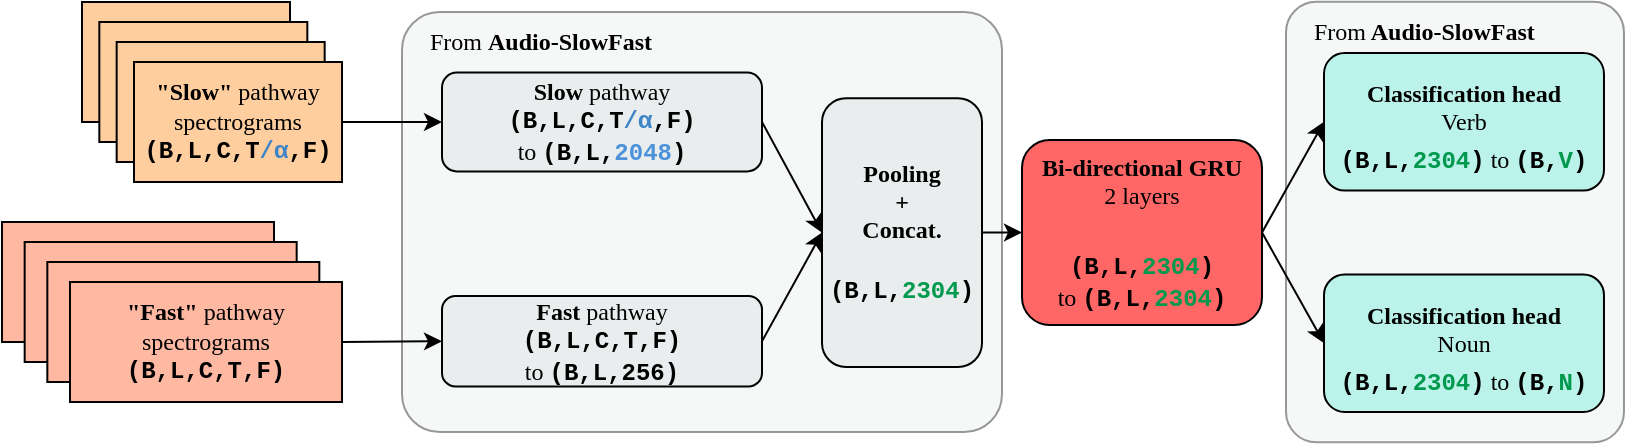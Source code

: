 <mxfile version="20.8.16" type="device" pages="5"><diagram name="asf-gru" id="RXd62DgfT4q-wjsreDfN"><mxGraphModel dx="1265" dy="924" grid="1" gridSize="10" guides="1" tooltips="1" connect="1" arrows="1" fold="1" page="1" pageScale="1" pageWidth="827" pageHeight="1169" math="1" shadow="0"><root><mxCell id="0"/><mxCell id="1" parent="0"/><mxCell id="0leCjqXx1Ap18f62vdFn-1" value="&lt;span style=&quot;font-weight: normal;&quot;&gt;From&lt;/span&gt; Audio-SlowFast" style="rounded=1;whiteSpace=wrap;html=1;strokeColor=#000000;fontFamily=CMU Serif;fontSize=12;fontColor=#000000;fillColor=#E9EDEE;arcSize=9;opacity=40;fontStyle=1;verticalAlign=top;align=left;spacing=3;spacingLeft=11;" parent="1" vertex="1"><mxGeometry x="650" y="129.88" width="169" height="220.25" as="geometry"/></mxCell><mxCell id="9pOpIDJDVCw-u6EV_udS-1" value="&lt;span style=&quot;font-weight: normal;&quot;&gt;From &lt;/span&gt;Audio-SlowFast" style="rounded=1;whiteSpace=wrap;html=1;strokeColor=#000000;fontFamily=CMU Serif;fontSize=12;fontColor=#000000;fillColor=#E9EDEE;arcSize=9;opacity=40;fontStyle=1;verticalAlign=top;align=left;spacing=3;spacingLeft=11;" parent="1" vertex="1"><mxGeometry x="208" y="135" width="300" height="210" as="geometry"/></mxCell><mxCell id="9pOpIDJDVCw-u6EV_udS-2" value="" style="group;fillColor=none;" parent="1" vertex="1" connectable="0"><mxGeometry x="48" y="130" width="130" height="90" as="geometry"/></mxCell><mxCell id="9pOpIDJDVCw-u6EV_udS-3" value="&lt;p style=&quot;line-height: 1.2; margin-top: 0pt; margin-bottom: 0pt;&quot; dir=&quot;ltr&quot;&gt;&lt;/p&gt;&lt;p style=&quot;line-height: 1.2; margin-top: 0pt; margin-bottom: 0pt;&quot; dir=&quot;ltr&quot;&gt;&lt;br&gt;&lt;/p&gt;&lt;span id=&quot;docs-internal-guid-2b2f71f9-7fff-df35-81ae-ea4819bf869a&quot;&gt;&lt;/span&gt;" style="rounded=0;whiteSpace=wrap;html=1;fillColor=#FFCE9F;strokeColor=#000000;" parent="9pOpIDJDVCw-u6EV_udS-2" vertex="1"><mxGeometry width="104" height="60" as="geometry"/></mxCell><mxCell id="9pOpIDJDVCw-u6EV_udS-4" value="&lt;p style=&quot;line-height: 1.2; margin-top: 0pt; margin-bottom: 0pt;&quot; dir=&quot;ltr&quot;&gt;&lt;/p&gt;&lt;p style=&quot;line-height: 1.2; margin-top: 0pt; margin-bottom: 0pt;&quot; dir=&quot;ltr&quot;&gt;&lt;br&gt;&lt;/p&gt;&lt;span id=&quot;docs-internal-guid-2b2f71f9-7fff-df35-81ae-ea4819bf869a&quot;&gt;&lt;/span&gt;" style="rounded=0;whiteSpace=wrap;html=1;fillColor=#FFCE9F;strokeColor=#000000;" parent="9pOpIDJDVCw-u6EV_udS-2" vertex="1"><mxGeometry x="8.667" y="10" width="104" height="60" as="geometry"/></mxCell><mxCell id="9pOpIDJDVCw-u6EV_udS-5" value="&lt;p style=&quot;line-height: 1.2; margin-top: 0pt; margin-bottom: 0pt;&quot; dir=&quot;ltr&quot;&gt;&lt;/p&gt;&lt;p style=&quot;line-height: 1.2; margin-top: 0pt; margin-bottom: 0pt;&quot; dir=&quot;ltr&quot;&gt;&lt;br&gt;&lt;/p&gt;&lt;span id=&quot;docs-internal-guid-2b2f71f9-7fff-df35-81ae-ea4819bf869a&quot;&gt;&lt;/span&gt;" style="rounded=0;whiteSpace=wrap;html=1;fillColor=#FFCE9F;strokeColor=#000000;" parent="9pOpIDJDVCw-u6EV_udS-2" vertex="1"><mxGeometry x="17.333" y="20" width="104" height="60" as="geometry"/></mxCell><mxCell id="9pOpIDJDVCw-u6EV_udS-6" value="&lt;p dir=&quot;ltr&quot; style=&quot;line-height: 1.2; margin-top: 0pt; margin-bottom: 0pt;&quot;&gt;&lt;/p&gt;&lt;p dir=&quot;ltr&quot; style=&quot;line-height: 1.2; margin-top: 0pt; margin-bottom: 0pt;&quot;&gt;&lt;span style=&quot;font-size: 9pt; background-color: transparent; font-variant-numeric: normal; font-variant-east-asian: normal; vertical-align: baseline;&quot;&gt;&lt;font face=&quot;CMU Serif&quot;&gt;&lt;span style=&quot;border-color: var(--border-color); font-size: 9pt; font-variant-numeric: normal; font-variant-east-asian: normal; background-color: transparent; vertical-align: baseline;&quot;&gt;&lt;b style=&quot;&quot;&gt;&quot;Slow&quot;&lt;/b&gt;&lt;/span&gt;&lt;span style=&quot;font-weight: 400; border-color: var(--border-color); font-size: 9pt; font-variant-numeric: normal; font-variant-east-asian: normal; background-color: transparent; vertical-align: baseline;&quot;&gt; &lt;/span&gt;&lt;span style=&quot;font-weight: 400; border-color: var(--border-color); font-size: 9pt; font-variant-numeric: normal; font-variant-east-asian: normal; background-color: transparent; vertical-align: baseline;&quot;&gt;pathway spectrograms&lt;/span&gt;&lt;/font&gt;&lt;br&gt;&lt;/span&gt;&lt;/p&gt;&lt;p dir=&quot;ltr&quot; style=&quot;line-height: 1.2; margin-top: 0pt; margin-bottom: 0pt;&quot;&gt;&lt;/p&gt;&lt;div&gt;&lt;/div&gt;&lt;b&gt;&lt;span style=&quot;font-size: 9pt; font-family: &amp;quot;Courier New&amp;quot;, monospace; background-color: transparent; font-variant-numeric: normal; font-variant-east-asian: normal; vertical-align: baseline;&quot;&gt;(B,L,C,T&lt;/span&gt;&lt;span style=&quot;font-size: 9pt; font-family: &amp;quot;Courier New&amp;quot;, monospace; color: rgb(61, 133, 198); background-color: transparent; font-variant-numeric: normal; font-variant-east-asian: normal; vertical-align: baseline;&quot;&gt;/α&lt;/span&gt;&lt;span style=&quot;font-size: 9pt; font-family: &amp;quot;Courier New&amp;quot;, monospace; background-color: transparent; font-variant-numeric: normal; font-variant-east-asian: normal; vertical-align: baseline;&quot;&gt;,F)&lt;/span&gt;&lt;/b&gt;&lt;span id=&quot;docs-internal-guid-2b2f71f9-7fff-df35-81ae-ea4819bf869a&quot;&gt;&lt;/span&gt;" style="rounded=0;whiteSpace=wrap;html=1;fillColor=#FFCE9F;strokeColor=#000000;" parent="9pOpIDJDVCw-u6EV_udS-2" vertex="1"><mxGeometry x="26" y="30" width="104" height="60" as="geometry"/></mxCell><mxCell id="9pOpIDJDVCw-u6EV_udS-7" value="" style="group" parent="1" vertex="1" connectable="0"><mxGeometry x="8" y="240" width="170" height="90" as="geometry"/></mxCell><mxCell id="9pOpIDJDVCw-u6EV_udS-8" value="&lt;p style=&quot;line-height: 1.2; margin-top: 0pt; margin-bottom: 0pt;&quot; dir=&quot;ltr&quot;&gt;&lt;/p&gt;&lt;p style=&quot;line-height: 1.2; margin-top: 0pt; margin-bottom: 0pt;&quot; dir=&quot;ltr&quot;&gt;&lt;br&gt;&lt;/p&gt;&lt;span id=&quot;docs-internal-guid-2b2f71f9-7fff-df35-81ae-ea4819bf869a&quot;&gt;&lt;/span&gt;" style="rounded=0;whiteSpace=wrap;html=1;fillColor=#ffb8a2;strokeColor=#000000;" parent="9pOpIDJDVCw-u6EV_udS-7" vertex="1"><mxGeometry width="136" height="60" as="geometry"/></mxCell><mxCell id="9pOpIDJDVCw-u6EV_udS-9" value="&lt;p style=&quot;line-height: 1.2; margin-top: 0pt; margin-bottom: 0pt;&quot; dir=&quot;ltr&quot;&gt;&lt;/p&gt;&lt;p style=&quot;line-height: 1.2; margin-top: 0pt; margin-bottom: 0pt;&quot; dir=&quot;ltr&quot;&gt;&lt;br&gt;&lt;/p&gt;&lt;span id=&quot;docs-internal-guid-2b2f71f9-7fff-df35-81ae-ea4819bf869a&quot;&gt;&lt;/span&gt;" style="rounded=0;whiteSpace=wrap;html=1;fillColor=#ffb8a2;strokeColor=#000000;" parent="9pOpIDJDVCw-u6EV_udS-7" vertex="1"><mxGeometry x="11.333" y="10" width="136" height="60" as="geometry"/></mxCell><mxCell id="9pOpIDJDVCw-u6EV_udS-10" value="&lt;p style=&quot;line-height: 1.2; margin-top: 0pt; margin-bottom: 0pt;&quot; dir=&quot;ltr&quot;&gt;&lt;/p&gt;&lt;p style=&quot;line-height: 1.2; margin-top: 0pt; margin-bottom: 0pt;&quot; dir=&quot;ltr&quot;&gt;&lt;br&gt;&lt;/p&gt;&lt;span id=&quot;docs-internal-guid-2b2f71f9-7fff-df35-81ae-ea4819bf869a&quot;&gt;&lt;/span&gt;" style="rounded=0;whiteSpace=wrap;html=1;fillColor=#ffb8a2;strokeColor=#000000;" parent="9pOpIDJDVCw-u6EV_udS-7" vertex="1"><mxGeometry x="22.667" y="20" width="136" height="60" as="geometry"/></mxCell><mxCell id="9pOpIDJDVCw-u6EV_udS-11" value="&lt;p style=&quot;line-height: 1.2; margin-top: 0pt; margin-bottom: 0pt;&quot; dir=&quot;ltr&quot;&gt;&lt;/p&gt;&lt;p style=&quot;line-height: 1.2; margin-top: 0pt; margin-bottom: 0pt;&quot; dir=&quot;ltr&quot;&gt;&lt;span style=&quot;font-size: 9pt; background-color: transparent; font-variant-numeric: normal; font-variant-east-asian: normal; vertical-align: baseline;&quot;&gt;&lt;font face=&quot;CMU Serif&quot;&gt;&lt;span style=&quot;border-color: var(--border-color); font-size: 9pt; font-variant-numeric: normal; font-variant-east-asian: normal; background-color: transparent; vertical-align: baseline;&quot;&gt;&lt;b style=&quot;&quot;&gt;&quot;Fast&quot;&lt;/b&gt;&lt;/span&gt;&lt;span style=&quot;font-weight: 400; border-color: var(--border-color); font-size: 9pt; font-variant-numeric: normal; font-variant-east-asian: normal; background-color: transparent; vertical-align: baseline;&quot;&gt; &lt;/span&gt;&lt;span style=&quot;font-weight: 400; border-color: var(--border-color); font-size: 9pt; font-variant-numeric: normal; font-variant-east-asian: normal; background-color: transparent; vertical-align: baseline;&quot;&gt;pathway spectrograms&lt;/span&gt;&lt;/font&gt;&lt;br&gt;&lt;/span&gt;&lt;/p&gt;&lt;p style=&quot;line-height: 1.2; margin-top: 0pt; margin-bottom: 0pt;&quot; dir=&quot;ltr&quot;&gt;&lt;/p&gt;&lt;div&gt;&lt;/div&gt;&lt;span style=&quot;font-size: 9pt; font-family: &amp;quot;Courier New&amp;quot;, monospace; background-color: transparent; font-weight: 700; font-variant-numeric: normal; font-variant-east-asian: normal; vertical-align: baseline;&quot;&gt;(B,L,C,T&lt;/span&gt;&lt;span style=&quot;font-size: 9pt; font-family: &amp;quot;Courier New&amp;quot;, monospace; background-color: transparent; font-weight: 700; font-variant-numeric: normal; font-variant-east-asian: normal; vertical-align: baseline;&quot;&gt;,F)&lt;/span&gt;&lt;span id=&quot;docs-internal-guid-2b2f71f9-7fff-df35-81ae-ea4819bf869a&quot;&gt;&lt;/span&gt;" style="rounded=0;whiteSpace=wrap;html=1;fillColor=#ffb8a2;strokeColor=#000000;" parent="9pOpIDJDVCw-u6EV_udS-7" vertex="1"><mxGeometry x="34" y="30" width="136" height="60" as="geometry"/></mxCell><mxCell id="9pOpIDJDVCw-u6EV_udS-12" value="" style="group" parent="1" vertex="1" connectable="0"><mxGeometry x="669" y="155.56" width="140" height="68.75" as="geometry"/></mxCell><mxCell id="9pOpIDJDVCw-u6EV_udS-13" value="&lt;font style=&quot;font-size: 12px;&quot;&gt;&lt;b&gt;Classification head&lt;/b&gt;&lt;br&gt;Verb&lt;br&gt;&lt;br&gt;&lt;/font&gt;" style="rounded=1;whiteSpace=wrap;html=1;strokeColor=#000000;fontFamily=CMU Serif;fontSize=12;fillColor=#BBF2E9;fontColor=#000000;" parent="9pOpIDJDVCw-u6EV_udS-12" vertex="1"><mxGeometry width="139.991" height="68.75" as="geometry"/></mxCell><mxCell id="9pOpIDJDVCw-u6EV_udS-14" value="&lt;p style=&quot;line-height: 1.2; margin-top: 0pt; margin-bottom: 0pt;&quot; dir=&quot;ltr&quot;&gt;&lt;/p&gt;&lt;p style=&quot;line-height: 1.2; margin-top: 0pt; margin-bottom: 0pt;&quot; dir=&quot;ltr&quot;&gt;&lt;/p&gt;&lt;font style=&quot;font-weight: bold; font-family: &amp;quot;Courier New&amp;quot;, monospace;&quot; color=&quot;#000000&quot;&gt;(B,L,&lt;/font&gt;&lt;font style=&quot;font-weight: bold; font-family: &amp;quot;Courier New&amp;quot;, monospace;&quot; color=&quot;#00994d&quot;&gt;2304&lt;/font&gt;&lt;font style=&quot;color: rgb(0, 0, 0); font-weight: bold;&quot; face=&quot;Courier New, monospace&quot;&gt;)&lt;/font&gt;&lt;font color=&quot;#000000&quot;&gt; to &lt;/font&gt;&lt;font style=&quot;font-weight: bold;&quot; face=&quot;Courier New, monospace&quot;&gt;&lt;font color=&quot;#000000&quot;&gt;(B,&lt;/font&gt;&lt;font color=&quot;#00994d&quot;&gt;V&lt;/font&gt;&lt;font color=&quot;#000000&quot;&gt;)&lt;/font&gt;&lt;/font&gt;&lt;span id=&quot;docs-internal-guid-6170a6ac-7fff-06c2-43d6-b7a431d9816a&quot;&gt;&lt;/span&gt;" style="text;html=1;strokeColor=none;fillColor=none;align=center;verticalAlign=middle;whiteSpace=wrap;rounded=0;fontSize=12;fontFamily=CMU Serif;fontColor=#FFFFFF;" parent="9pOpIDJDVCw-u6EV_udS-12" vertex="1"><mxGeometry y="38.75" width="140" height="30" as="geometry"/></mxCell><mxCell id="9pOpIDJDVCw-u6EV_udS-15" value="" style="group" parent="1" vertex="1" connectable="0"><mxGeometry x="669" y="266.19" width="140" height="68.75" as="geometry"/></mxCell><mxCell id="9pOpIDJDVCw-u6EV_udS-16" value="&lt;font style=&quot;font-size: 12px;&quot;&gt;&lt;b&gt;Classification head&lt;/b&gt;&lt;br&gt;Noun&lt;br&gt;&lt;br&gt;&lt;/font&gt;" style="rounded=1;whiteSpace=wrap;html=1;strokeColor=#000000;fontFamily=CMU Serif;fontSize=12;fillColor=#BBF2E9;fontColor=#000000;" parent="9pOpIDJDVCw-u6EV_udS-15" vertex="1"><mxGeometry width="139.991" height="68.75" as="geometry"/></mxCell><mxCell id="9pOpIDJDVCw-u6EV_udS-17" value="&lt;p style=&quot;line-height: 1.2; margin-top: 0pt; margin-bottom: 0pt;&quot; dir=&quot;ltr&quot;&gt;&lt;/p&gt;&lt;p style=&quot;line-height: 1.2; margin-top: 0pt; margin-bottom: 0pt;&quot; dir=&quot;ltr&quot;&gt;&lt;/p&gt;&lt;font style=&quot;font-weight: bold; font-family: &amp;quot;Courier New&amp;quot;, monospace;&quot; color=&quot;#000000&quot;&gt;(B,L,&lt;/font&gt;&lt;font style=&quot;font-weight: bold; font-family: &amp;quot;Courier New&amp;quot;, monospace;&quot; color=&quot;#00994d&quot;&gt;2304&lt;/font&gt;&lt;font style=&quot;color: rgb(0, 0, 0); font-weight: bold;&quot; face=&quot;Courier New, monospace&quot;&gt;)&lt;/font&gt;&lt;font color=&quot;#000000&quot;&gt; to &lt;/font&gt;&lt;font style=&quot;font-weight: bold;&quot; face=&quot;Courier New, monospace&quot;&gt;&lt;font color=&quot;#000000&quot;&gt;(B,&lt;/font&gt;&lt;font color=&quot;#00994d&quot;&gt;N&lt;/font&gt;&lt;font color=&quot;#000000&quot;&gt;)&lt;/font&gt;&lt;/font&gt;&lt;span id=&quot;docs-internal-guid-6170a6ac-7fff-06c2-43d6-b7a431d9816a&quot;&gt;&lt;/span&gt;" style="text;html=1;strokeColor=none;fillColor=none;align=center;verticalAlign=middle;whiteSpace=wrap;rounded=0;fontSize=12;fontFamily=CMU Serif;fontColor=#FFFFFF;" parent="9pOpIDJDVCw-u6EV_udS-15" vertex="1"><mxGeometry y="38.75" width="140" height="30" as="geometry"/></mxCell><mxCell id="9pOpIDJDVCw-u6EV_udS-18" style="edgeStyle=none;curved=1;orthogonalLoop=1;jettySize=auto;html=1;exitX=1;exitY=0.5;exitDx=0;exitDy=0;entryX=0;entryY=0.5;entryDx=0;entryDy=0;strokeWidth=1;fontFamily=CMU Serif;fontSize=12;fontColor=#00994D;startArrow=none;startFill=0;endArrow=classic;endFill=1;" parent="1" source="9pOpIDJDVCw-u6EV_udS-19" target="9pOpIDJDVCw-u6EV_udS-26" edge="1"><mxGeometry relative="1" as="geometry"/></mxCell><mxCell id="9pOpIDJDVCw-u6EV_udS-19" value="&lt;b&gt;Slow&lt;/b&gt; pathway&lt;br&gt;&lt;font style=&quot;font-weight: bold;&quot; face=&quot;Courier New&quot;&gt;(B,L,C,T&lt;/font&gt;&lt;span style=&quot;font-weight: bold; font-family: &amp;quot;Courier New&amp;quot;; border-color: var(--border-color); font-size: 9pt; font-variant-numeric: normal; font-variant-east-asian: normal; background-color: transparent; color: rgb(61, 133, 198); vertical-align: baseline;&quot;&gt;/α&lt;/span&gt;&lt;span style=&quot;border-color: var(--border-color); font-size: 9pt; font-variant-numeric: normal; font-variant-east-asian: normal; background-color: transparent; vertical-align: baseline;&quot;&gt;&lt;font style=&quot;font-weight: bold;&quot; face=&quot;Courier New&quot;&gt;,F)&lt;/font&gt;&lt;br&gt;to&amp;nbsp;&lt;/span&gt;&lt;b style=&quot;border-color: var(--border-color); font-family: &amp;quot;Courier New&amp;quot;;&quot;&gt;(B,L,&lt;font color=&quot;#4b92db&quot;&gt;2048&lt;/font&gt;&lt;span style=&quot;border-color: var(--border-color); font-size: 9pt; font-variant-numeric: normal; font-variant-east-asian: normal; background-color: transparent; vertical-align: baseline;&quot;&gt;)&lt;/span&gt;&lt;/b&gt;" style="rounded=1;whiteSpace=wrap;html=1;strokeColor=#000000;fontFamily=CMU Serif;fontSize=12;fontColor=#000000;fillColor=#E9EDEE;" parent="1" vertex="1"><mxGeometry x="228" y="165.31" width="160" height="49.38" as="geometry"/></mxCell><mxCell id="9pOpIDJDVCw-u6EV_udS-20" style="edgeStyle=none;curved=1;orthogonalLoop=1;jettySize=auto;html=1;exitX=1;exitY=0.5;exitDx=0;exitDy=0;entryX=0;entryY=0.5;entryDx=0;entryDy=0;strokeWidth=1;fontFamily=CMU Serif;fontSize=12;fontColor=#00994D;startArrow=none;startFill=0;endArrow=classic;endFill=1;" parent="1" source="9pOpIDJDVCw-u6EV_udS-21" target="9pOpIDJDVCw-u6EV_udS-26" edge="1"><mxGeometry relative="1" as="geometry"/></mxCell><mxCell id="9pOpIDJDVCw-u6EV_udS-21" value="&lt;b&gt;Fast&lt;/b&gt; pathway&lt;br&gt;&lt;font style=&quot;font-weight: bold;&quot; face=&quot;Courier New&quot;&gt;(B,L,C,T&lt;/font&gt;&lt;span style=&quot;border-color: var(--border-color); font-size: 9pt; font-variant-numeric: normal; font-variant-east-asian: normal; background-color: transparent; vertical-align: baseline;&quot;&gt;&lt;font style=&quot;font-weight: bold;&quot; face=&quot;Courier New&quot;&gt;,F)&lt;/font&gt;&lt;br&gt;to&amp;nbsp;&lt;/span&gt;&lt;b style=&quot;border-color: var(--border-color); font-family: &amp;quot;Courier New&amp;quot;;&quot;&gt;(B,L,256&lt;span style=&quot;border-color: var(--border-color); font-size: 9pt; font-variant-numeric: normal; font-variant-east-asian: normal; background-color: transparent; vertical-align: baseline;&quot;&gt;)&lt;/span&gt;&lt;/b&gt;" style="rounded=1;whiteSpace=wrap;html=1;strokeColor=#000000;fontFamily=CMU Serif;fontSize=12;fontColor=#000000;fillColor=#E9EDEE;" parent="1" vertex="1"><mxGeometry x="228" y="276.97" width="160" height="45.31" as="geometry"/></mxCell><mxCell id="9pOpIDJDVCw-u6EV_udS-22" style="edgeStyle=none;curved=1;orthogonalLoop=1;jettySize=auto;html=1;exitX=1;exitY=0.5;exitDx=0;exitDy=0;entryX=0;entryY=0.5;entryDx=0;entryDy=0;strokeWidth=1;fontFamily=CMU Serif;fontSize=12;fontColor=#00994D;startArrow=none;startFill=0;endArrow=classic;endFill=1;" parent="1" source="9pOpIDJDVCw-u6EV_udS-6" target="9pOpIDJDVCw-u6EV_udS-19" edge="1"><mxGeometry relative="1" as="geometry"/></mxCell><mxCell id="9pOpIDJDVCw-u6EV_udS-23" style="edgeStyle=none;curved=1;orthogonalLoop=1;jettySize=auto;html=1;exitX=1;exitY=0.5;exitDx=0;exitDy=0;entryX=0;entryY=0.5;entryDx=0;entryDy=0;strokeWidth=1;fontFamily=CMU Serif;fontSize=12;fontColor=#00994D;startArrow=none;startFill=0;endArrow=classic;endFill=1;" parent="1" source="9pOpIDJDVCw-u6EV_udS-11" target="9pOpIDJDVCw-u6EV_udS-21" edge="1"><mxGeometry relative="1" as="geometry"/></mxCell><mxCell id="9pOpIDJDVCw-u6EV_udS-24" style="edgeStyle=none;curved=1;orthogonalLoop=1;jettySize=auto;html=1;exitX=1;exitY=0.5;exitDx=0;exitDy=0;entryX=0;entryY=0.5;entryDx=0;entryDy=0;strokeWidth=1;fontFamily=CMU Serif;fontSize=12;fontColor=#00994D;startArrow=none;startFill=0;endArrow=classic;endFill=1;" parent="1" source="9pOpIDJDVCw-u6EV_udS-28" target="9pOpIDJDVCw-u6EV_udS-13" edge="1"><mxGeometry relative="1" as="geometry"><mxPoint x="588" y="244.93" as="sourcePoint"/></mxGeometry></mxCell><mxCell id="9pOpIDJDVCw-u6EV_udS-25" style="edgeStyle=none;curved=1;orthogonalLoop=1;jettySize=auto;html=1;exitX=1;exitY=0.5;exitDx=0;exitDy=0;entryX=0;entryY=0.5;entryDx=0;entryDy=0;strokeWidth=1;fontFamily=CMU Serif;fontSize=12;fontColor=#00994D;startArrow=none;startFill=0;endArrow=classic;endFill=1;" parent="1" source="9pOpIDJDVCw-u6EV_udS-28" target="9pOpIDJDVCw-u6EV_udS-16" edge="1"><mxGeometry relative="1" as="geometry"><mxPoint x="588" y="244.93" as="sourcePoint"/></mxGeometry></mxCell><mxCell id="9pOpIDJDVCw-u6EV_udS-35" style="edgeStyle=none;curved=1;orthogonalLoop=1;jettySize=auto;html=1;exitX=1;exitY=0.5;exitDx=0;exitDy=0;entryX=0;entryY=0.5;entryDx=0;entryDy=0;strokeWidth=1;fontFamily=CMU Serif;fontSize=12;fontColor=#00994D;startArrow=none;startFill=0;endArrow=classic;endFill=1;" parent="1" source="9pOpIDJDVCw-u6EV_udS-26" target="9pOpIDJDVCw-u6EV_udS-28" edge="1"><mxGeometry relative="1" as="geometry"/></mxCell><mxCell id="9pOpIDJDVCw-u6EV_udS-26" value="&lt;font color=&quot;#000000&quot;&gt;&lt;b&gt;Pooling&lt;br&gt;+&lt;br&gt;Concat.&lt;br&gt;&lt;/b&gt;&lt;/font&gt;&lt;b style=&quot;border-color: var(--border-color); font-family: &amp;quot;Courier New&amp;quot;;&quot;&gt;&lt;br&gt;&lt;font color=&quot;#000000&quot;&gt;(B,L,&lt;/font&gt;&lt;font style=&quot;border-color: var(--border-color);&quot;&gt;2304&lt;/font&gt;&lt;font color=&quot;#000000&quot;&gt;)&lt;/font&gt;&lt;/b&gt;&lt;font color=&quot;#000000&quot;&gt;&lt;b&gt;&lt;br&gt;&lt;/b&gt;&lt;/font&gt;" style="rounded=1;whiteSpace=wrap;html=1;strokeColor=#000000;fontFamily=CMU Serif;fontSize=12;fontColor=#00994D;fillColor=#E9EDEE;" parent="1" vertex="1"><mxGeometry x="418" y="178.12" width="80" height="134.38" as="geometry"/></mxCell><mxCell id="9pOpIDJDVCw-u6EV_udS-34" value="" style="group" parent="1" vertex="1" connectable="0"><mxGeometry x="518" y="199" width="120" height="92.5" as="geometry"/></mxCell><mxCell id="9pOpIDJDVCw-u6EV_udS-28" value="&lt;b style=&quot;font-size: 12px;&quot;&gt;Bi-directional GRU&lt;br style=&quot;font-size: 12px;&quot;&gt;&lt;/b&gt;&lt;font style=&quot;font-size: 12px;&quot;&gt;2 layers&lt;br&gt;&lt;/font&gt;" style="rounded=1;whiteSpace=wrap;html=1;strokeColor=#000000;fontFamily=CMU Serif;fontSize=12;fillColor=#FF6666;fontColor=#000000;verticalAlign=top;" parent="9pOpIDJDVCw-u6EV_udS-34" vertex="1"><mxGeometry width="120" height="92.5" as="geometry"/></mxCell><mxCell id="9pOpIDJDVCw-u6EV_udS-33" value="&lt;p style=&quot;line-height: 1.2; margin-top: 0pt; margin-bottom: 0pt;&quot; dir=&quot;ltr&quot;&gt;&lt;/p&gt;&lt;p style=&quot;line-height: 1.2; margin-top: 0pt; margin-bottom: 0pt;&quot; dir=&quot;ltr&quot;&gt;&lt;/p&gt;&lt;font style=&quot;font-family: &amp;quot;Courier New&amp;quot;, monospace; font-weight: bold;&quot; color=&quot;#000000&quot;&gt;(B,L,&lt;/font&gt;&lt;font style=&quot;font-family: &amp;quot;Courier New&amp;quot;, monospace; font-weight: bold;&quot; color=&quot;#00994d&quot;&gt;2304&lt;/font&gt;&lt;font style=&quot;&quot; color=&quot;#000000&quot;&gt;&lt;b style=&quot;font-family: &amp;quot;Courier New&amp;quot;, monospace;&quot;&gt;)&lt;/b&gt; &lt;br&gt;to &lt;b style=&quot;font-family: &amp;quot;Courier New&amp;quot;, monospace;&quot;&gt;(B,L,&lt;/b&gt;&lt;/font&gt;&lt;font style=&quot;font-family: &amp;quot;Courier New&amp;quot;, monospace; font-weight: bold;&quot; color=&quot;#00994d&quot;&gt;2304&lt;/font&gt;&lt;font style=&quot;font-family: &amp;quot;Courier New&amp;quot;, monospace; font-weight: bold;&quot; color=&quot;#000000&quot;&gt;)&lt;/font&gt;&lt;span id=&quot;docs-internal-guid-6170a6ac-7fff-06c2-43d6-b7a431d9816a&quot;&gt;&lt;/span&gt;" style="text;html=1;strokeColor=none;fillColor=none;align=center;verticalAlign=middle;whiteSpace=wrap;rounded=0;fontSize=12;fontFamily=CMU Serif;fontColor=#FFFFFF;" parent="9pOpIDJDVCw-u6EV_udS-34" vertex="1"><mxGeometry y="52.417" width="120" height="37" as="geometry"/></mxCell></root></mxGraphModel></diagram><diagram id="rsPNZDR-KnX9Y1nammWQ" name="asf"><mxGraphModel dx="904" dy="660" grid="1" gridSize="10" guides="1" tooltips="1" connect="1" arrows="1" fold="1" page="1" pageScale="1" pageWidth="827" pageHeight="1169" math="0" shadow="0"><root><mxCell id="0"/><mxCell id="1" parent="0"/><mxCell id="KPVF6AgxLVxMDcmjMshM-51" value="Audio-SlowFast" style="rounded=1;whiteSpace=wrap;html=1;strokeColor=#000000;fontFamily=CMU Serif;fontSize=12;fontColor=#000000;fillColor=#E9EDEE;arcSize=9;opacity=40;fontStyle=1;verticalAlign=top;align=left;spacing=3;spacingLeft=11;" vertex="1" parent="1"><mxGeometry x="260" y="190" width="500" height="210" as="geometry"/></mxCell><mxCell id="KPVF6AgxLVxMDcmjMshM-1" value="" style="group;fillColor=none;" vertex="1" connectable="0" parent="1"><mxGeometry x="60" y="185" width="130" height="90" as="geometry"/></mxCell><mxCell id="KPVF6AgxLVxMDcmjMshM-2" value="&lt;p style=&quot;line-height: 1.2; margin-top: 0pt; margin-bottom: 0pt;&quot; dir=&quot;ltr&quot;&gt;&lt;/p&gt;&lt;p style=&quot;line-height: 1.2; margin-top: 0pt; margin-bottom: 0pt;&quot; dir=&quot;ltr&quot;&gt;&lt;br&gt;&lt;/p&gt;&lt;span id=&quot;docs-internal-guid-2b2f71f9-7fff-df35-81ae-ea4819bf869a&quot;&gt;&lt;/span&gt;" style="rounded=0;whiteSpace=wrap;html=1;fillColor=#FFCE9F;strokeColor=#000000;" vertex="1" parent="KPVF6AgxLVxMDcmjMshM-1"><mxGeometry width="104" height="60" as="geometry"/></mxCell><mxCell id="KPVF6AgxLVxMDcmjMshM-3" value="&lt;p style=&quot;line-height: 1.2; margin-top: 0pt; margin-bottom: 0pt;&quot; dir=&quot;ltr&quot;&gt;&lt;/p&gt;&lt;p style=&quot;line-height: 1.2; margin-top: 0pt; margin-bottom: 0pt;&quot; dir=&quot;ltr&quot;&gt;&lt;br&gt;&lt;/p&gt;&lt;span id=&quot;docs-internal-guid-2b2f71f9-7fff-df35-81ae-ea4819bf869a&quot;&gt;&lt;/span&gt;" style="rounded=0;whiteSpace=wrap;html=1;fillColor=#FFCE9F;strokeColor=#000000;" vertex="1" parent="KPVF6AgxLVxMDcmjMshM-1"><mxGeometry x="8.667" y="10" width="104" height="60" as="geometry"/></mxCell><mxCell id="KPVF6AgxLVxMDcmjMshM-4" value="&lt;p style=&quot;line-height: 1.2; margin-top: 0pt; margin-bottom: 0pt;&quot; dir=&quot;ltr&quot;&gt;&lt;/p&gt;&lt;p style=&quot;line-height: 1.2; margin-top: 0pt; margin-bottom: 0pt;&quot; dir=&quot;ltr&quot;&gt;&lt;br&gt;&lt;/p&gt;&lt;span id=&quot;docs-internal-guid-2b2f71f9-7fff-df35-81ae-ea4819bf869a&quot;&gt;&lt;/span&gt;" style="rounded=0;whiteSpace=wrap;html=1;fillColor=#FFCE9F;strokeColor=#000000;" vertex="1" parent="KPVF6AgxLVxMDcmjMshM-1"><mxGeometry x="17.333" y="20" width="104" height="60" as="geometry"/></mxCell><mxCell id="KPVF6AgxLVxMDcmjMshM-5" value="&lt;p dir=&quot;ltr&quot; style=&quot;line-height: 1.2; margin-top: 0pt; margin-bottom: 0pt;&quot;&gt;&lt;/p&gt;&lt;p dir=&quot;ltr&quot; style=&quot;line-height: 1.2; margin-top: 0pt; margin-bottom: 0pt;&quot;&gt;&lt;span style=&quot;font-size: 9pt; background-color: transparent; font-variant-numeric: normal; font-variant-east-asian: normal; vertical-align: baseline;&quot;&gt;&lt;font face=&quot;CMU Serif&quot;&gt;&lt;span style=&quot;border-color: var(--border-color); font-size: 9pt; font-variant-numeric: normal; font-variant-east-asian: normal; background-color: transparent; vertical-align: baseline;&quot;&gt;&lt;b style=&quot;&quot;&gt;&quot;Slow&quot;&lt;/b&gt;&lt;/span&gt;&lt;span style=&quot;font-weight: 400; border-color: var(--border-color); font-size: 9pt; font-variant-numeric: normal; font-variant-east-asian: normal; background-color: transparent; vertical-align: baseline;&quot;&gt; &lt;/span&gt;&lt;span style=&quot;font-weight: 400; border-color: var(--border-color); font-size: 9pt; font-variant-numeric: normal; font-variant-east-asian: normal; background-color: transparent; vertical-align: baseline;&quot;&gt;pathway spectrograms&lt;/span&gt;&lt;/font&gt;&lt;br&gt;&lt;/span&gt;&lt;/p&gt;&lt;p dir=&quot;ltr&quot; style=&quot;line-height: 1.2; margin-top: 0pt; margin-bottom: 0pt;&quot;&gt;&lt;/p&gt;&lt;div&gt;&lt;/div&gt;&lt;b&gt;&lt;span style=&quot;font-size: 9pt; font-family: &amp;quot;Courier New&amp;quot;, monospace; background-color: transparent; font-variant-numeric: normal; font-variant-east-asian: normal; vertical-align: baseline;&quot;&gt;(B,C,T&lt;/span&gt;&lt;span style=&quot;font-size: 9pt; font-family: &amp;quot;Courier New&amp;quot;, monospace; color: rgb(61, 133, 198); background-color: transparent; font-variant-numeric: normal; font-variant-east-asian: normal; vertical-align: baseline;&quot;&gt;/α&lt;/span&gt;&lt;span style=&quot;font-size: 9pt; font-family: &amp;quot;Courier New&amp;quot;, monospace; background-color: transparent; font-variant-numeric: normal; font-variant-east-asian: normal; vertical-align: baseline;&quot;&gt;,F)&lt;/span&gt;&lt;/b&gt;&lt;span id=&quot;docs-internal-guid-2b2f71f9-7fff-df35-81ae-ea4819bf869a&quot;&gt;&lt;/span&gt;" style="rounded=0;whiteSpace=wrap;html=1;fillColor=#FFCE9F;strokeColor=#000000;" vertex="1" parent="KPVF6AgxLVxMDcmjMshM-1"><mxGeometry x="26" y="30" width="104" height="60" as="geometry"/></mxCell><mxCell id="KPVF6AgxLVxMDcmjMshM-6" value="" style="group" vertex="1" connectable="0" parent="1"><mxGeometry x="20" y="295" width="170" height="90" as="geometry"/></mxCell><mxCell id="KPVF6AgxLVxMDcmjMshM-7" value="&lt;p style=&quot;line-height: 1.2; margin-top: 0pt; margin-bottom: 0pt;&quot; dir=&quot;ltr&quot;&gt;&lt;/p&gt;&lt;p style=&quot;line-height: 1.2; margin-top: 0pt; margin-bottom: 0pt;&quot; dir=&quot;ltr&quot;&gt;&lt;br&gt;&lt;/p&gt;&lt;span id=&quot;docs-internal-guid-2b2f71f9-7fff-df35-81ae-ea4819bf869a&quot;&gt;&lt;/span&gt;" style="rounded=0;whiteSpace=wrap;html=1;fillColor=#ffb8a2;strokeColor=#000000;" vertex="1" parent="KPVF6AgxLVxMDcmjMshM-6"><mxGeometry width="136" height="60" as="geometry"/></mxCell><mxCell id="KPVF6AgxLVxMDcmjMshM-8" value="&lt;p style=&quot;line-height: 1.2; margin-top: 0pt; margin-bottom: 0pt;&quot; dir=&quot;ltr&quot;&gt;&lt;/p&gt;&lt;p style=&quot;line-height: 1.2; margin-top: 0pt; margin-bottom: 0pt;&quot; dir=&quot;ltr&quot;&gt;&lt;br&gt;&lt;/p&gt;&lt;span id=&quot;docs-internal-guid-2b2f71f9-7fff-df35-81ae-ea4819bf869a&quot;&gt;&lt;/span&gt;" style="rounded=0;whiteSpace=wrap;html=1;fillColor=#ffb8a2;strokeColor=#000000;" vertex="1" parent="KPVF6AgxLVxMDcmjMshM-6"><mxGeometry x="11.333" y="10" width="136" height="60" as="geometry"/></mxCell><mxCell id="KPVF6AgxLVxMDcmjMshM-9" value="&lt;p style=&quot;line-height: 1.2; margin-top: 0pt; margin-bottom: 0pt;&quot; dir=&quot;ltr&quot;&gt;&lt;/p&gt;&lt;p style=&quot;line-height: 1.2; margin-top: 0pt; margin-bottom: 0pt;&quot; dir=&quot;ltr&quot;&gt;&lt;br&gt;&lt;/p&gt;&lt;span id=&quot;docs-internal-guid-2b2f71f9-7fff-df35-81ae-ea4819bf869a&quot;&gt;&lt;/span&gt;" style="rounded=0;whiteSpace=wrap;html=1;fillColor=#ffb8a2;strokeColor=#000000;" vertex="1" parent="KPVF6AgxLVxMDcmjMshM-6"><mxGeometry x="22.667" y="20" width="136" height="60" as="geometry"/></mxCell><mxCell id="KPVF6AgxLVxMDcmjMshM-10" value="&lt;p style=&quot;line-height: 1.2; margin-top: 0pt; margin-bottom: 0pt;&quot; dir=&quot;ltr&quot;&gt;&lt;/p&gt;&lt;p style=&quot;line-height: 1.2; margin-top: 0pt; margin-bottom: 0pt;&quot; dir=&quot;ltr&quot;&gt;&lt;span style=&quot;font-size: 9pt; background-color: transparent; font-variant-numeric: normal; font-variant-east-asian: normal; vertical-align: baseline;&quot;&gt;&lt;font face=&quot;CMU Serif&quot;&gt;&lt;span style=&quot;border-color: var(--border-color); font-size: 9pt; font-variant-numeric: normal; font-variant-east-asian: normal; background-color: transparent; vertical-align: baseline;&quot;&gt;&lt;b style=&quot;&quot;&gt;&quot;Fast&quot;&lt;/b&gt;&lt;/span&gt;&lt;span style=&quot;font-weight: 400; border-color: var(--border-color); font-size: 9pt; font-variant-numeric: normal; font-variant-east-asian: normal; background-color: transparent; vertical-align: baseline;&quot;&gt; &lt;/span&gt;&lt;span style=&quot;font-weight: 400; border-color: var(--border-color); font-size: 9pt; font-variant-numeric: normal; font-variant-east-asian: normal; background-color: transparent; vertical-align: baseline;&quot;&gt;pathway spectrograms&lt;/span&gt;&lt;/font&gt;&lt;br&gt;&lt;/span&gt;&lt;/p&gt;&lt;p style=&quot;line-height: 1.2; margin-top: 0pt; margin-bottom: 0pt;&quot; dir=&quot;ltr&quot;&gt;&lt;/p&gt;&lt;div&gt;&lt;/div&gt;&lt;span style=&quot;font-size: 9pt; font-family: &amp;quot;Courier New&amp;quot;, monospace; background-color: transparent; font-weight: 700; font-variant-numeric: normal; font-variant-east-asian: normal; vertical-align: baseline;&quot;&gt;(B,C,T&lt;/span&gt;&lt;span style=&quot;font-size: 9pt; font-family: &amp;quot;Courier New&amp;quot;, monospace; background-color: transparent; font-weight: 700; font-variant-numeric: normal; font-variant-east-asian: normal; vertical-align: baseline;&quot;&gt;,F)&lt;/span&gt;&lt;span id=&quot;docs-internal-guid-2b2f71f9-7fff-df35-81ae-ea4819bf869a&quot;&gt;&lt;/span&gt;" style="rounded=0;whiteSpace=wrap;html=1;fillColor=#ffb8a2;strokeColor=#000000;" vertex="1" parent="KPVF6AgxLVxMDcmjMshM-6"><mxGeometry x="34" y="30" width="136" height="60" as="geometry"/></mxCell><mxCell id="KPVF6AgxLVxMDcmjMshM-30" value="" style="group" vertex="1" connectable="0" parent="1"><mxGeometry x="610" y="210" width="140" height="68.75" as="geometry"/></mxCell><mxCell id="KPVF6AgxLVxMDcmjMshM-31" value="&lt;font style=&quot;font-size: 12px;&quot;&gt;&lt;b&gt;Classification head&lt;/b&gt;&lt;br&gt;Verb&lt;br&gt;&lt;br&gt;&lt;/font&gt;" style="rounded=1;whiteSpace=wrap;html=1;strokeColor=#000000;fontFamily=CMU Serif;fontSize=12;fillColor=#BBF2E9;fontColor=#000000;" vertex="1" parent="KPVF6AgxLVxMDcmjMshM-30"><mxGeometry width="139.991" height="68.75" as="geometry"/></mxCell><mxCell id="KPVF6AgxLVxMDcmjMshM-35" value="&lt;p style=&quot;line-height: 1.2; margin-top: 0pt; margin-bottom: 0pt;&quot; dir=&quot;ltr&quot;&gt;&lt;/p&gt;&lt;p style=&quot;line-height: 1.2; margin-top: 0pt; margin-bottom: 0pt;&quot; dir=&quot;ltr&quot;&gt;&lt;/p&gt;&lt;font style=&quot;font-weight: bold; font-family: &amp;quot;Courier New&amp;quot;, monospace;&quot; color=&quot;#000000&quot;&gt;(B,&lt;/font&gt;&lt;font style=&quot;font-weight: bold; font-family: &amp;quot;Courier New&amp;quot;, monospace;&quot; color=&quot;#00994d&quot;&gt;2304&lt;/font&gt;&lt;font style=&quot;color: rgb(0, 0, 0); font-weight: bold;&quot; face=&quot;Courier New, monospace&quot;&gt;)&lt;/font&gt;&lt;font color=&quot;#000000&quot;&gt; to &lt;/font&gt;&lt;font style=&quot;font-weight: bold;&quot; face=&quot;Courier New, monospace&quot;&gt;&lt;font color=&quot;#000000&quot;&gt;(B,&lt;/font&gt;&lt;font color=&quot;#00994d&quot;&gt;V&lt;/font&gt;&lt;font color=&quot;#000000&quot;&gt;)&lt;/font&gt;&lt;/font&gt;&lt;span id=&quot;docs-internal-guid-6170a6ac-7fff-06c2-43d6-b7a431d9816a&quot;&gt;&lt;/span&gt;" style="text;html=1;strokeColor=none;fillColor=none;align=center;verticalAlign=middle;whiteSpace=wrap;rounded=0;fontSize=12;fontFamily=CMU Serif;fontColor=#FFFFFF;" vertex="1" parent="KPVF6AgxLVxMDcmjMshM-30"><mxGeometry y="38.75" width="140" height="30" as="geometry"/></mxCell><mxCell id="KPVF6AgxLVxMDcmjMshM-36" value="" style="group" vertex="1" connectable="0" parent="1"><mxGeometry x="610" y="320.63" width="140" height="68.75" as="geometry"/></mxCell><mxCell id="KPVF6AgxLVxMDcmjMshM-37" value="&lt;font style=&quot;font-size: 12px;&quot;&gt;&lt;b&gt;Classification head&lt;/b&gt;&lt;br&gt;Noun&lt;br&gt;&lt;br&gt;&lt;/font&gt;" style="rounded=1;whiteSpace=wrap;html=1;strokeColor=#000000;fontFamily=CMU Serif;fontSize=12;fillColor=#BBF2E9;fontColor=#000000;" vertex="1" parent="KPVF6AgxLVxMDcmjMshM-36"><mxGeometry width="139.991" height="68.75" as="geometry"/></mxCell><mxCell id="KPVF6AgxLVxMDcmjMshM-45" value="&lt;p style=&quot;line-height: 1.2; margin-top: 0pt; margin-bottom: 0pt;&quot; dir=&quot;ltr&quot;&gt;&lt;/p&gt;&lt;p style=&quot;line-height: 1.2; margin-top: 0pt; margin-bottom: 0pt;&quot; dir=&quot;ltr&quot;&gt;&lt;/p&gt;&lt;font style=&quot;font-weight: bold; font-family: &amp;quot;Courier New&amp;quot;, monospace;&quot; color=&quot;#000000&quot;&gt;(B,&lt;/font&gt;&lt;font style=&quot;font-weight: bold; font-family: &amp;quot;Courier New&amp;quot;, monospace;&quot; color=&quot;#00994d&quot;&gt;2304&lt;/font&gt;&lt;font style=&quot;color: rgb(0, 0, 0); font-weight: bold;&quot; face=&quot;Courier New, monospace&quot;&gt;)&lt;/font&gt;&lt;font color=&quot;#000000&quot;&gt; to &lt;/font&gt;&lt;font style=&quot;font-weight: bold;&quot; face=&quot;Courier New, monospace&quot;&gt;&lt;font color=&quot;#000000&quot;&gt;(B,&lt;/font&gt;&lt;font color=&quot;#00994d&quot;&gt;N&lt;/font&gt;&lt;font color=&quot;#000000&quot;&gt;)&lt;/font&gt;&lt;/font&gt;&lt;span id=&quot;docs-internal-guid-6170a6ac-7fff-06c2-43d6-b7a431d9816a&quot;&gt;&lt;/span&gt;" style="text;html=1;strokeColor=none;fillColor=none;align=center;verticalAlign=middle;whiteSpace=wrap;rounded=0;fontSize=12;fontFamily=CMU Serif;fontColor=#FFFFFF;" vertex="1" parent="KPVF6AgxLVxMDcmjMshM-36"><mxGeometry y="38.75" width="140" height="30" as="geometry"/></mxCell><mxCell id="KPVF6AgxLVxMDcmjMshM-49" style="edgeStyle=none;curved=1;orthogonalLoop=1;jettySize=auto;html=1;exitX=1;exitY=0.5;exitDx=0;exitDy=0;entryX=0;entryY=0.5;entryDx=0;entryDy=0;strokeWidth=1;fontFamily=CMU Serif;fontSize=12;fontColor=#00994D;startArrow=none;startFill=0;endArrow=classic;endFill=1;" edge="1" parent="1" source="KPVF6AgxLVxMDcmjMshM-42" target="KPVF6AgxLVxMDcmjMshM-48"><mxGeometry relative="1" as="geometry"/></mxCell><mxCell id="KPVF6AgxLVxMDcmjMshM-42" value="&lt;b&gt;Slow&lt;/b&gt; pathway&lt;br&gt;&lt;font style=&quot;font-weight: bold;&quot; face=&quot;Courier New&quot;&gt;(B,C,T&lt;/font&gt;&lt;span style=&quot;font-weight: bold; font-family: &amp;quot;Courier New&amp;quot;; border-color: var(--border-color); font-size: 9pt; font-variant-numeric: normal; font-variant-east-asian: normal; background-color: transparent; color: rgb(61, 133, 198); vertical-align: baseline;&quot;&gt;/α&lt;/span&gt;&lt;span style=&quot;border-color: var(--border-color); font-size: 9pt; font-variant-numeric: normal; font-variant-east-asian: normal; background-color: transparent; vertical-align: baseline;&quot;&gt;&lt;font style=&quot;font-weight: bold;&quot; face=&quot;Courier New&quot;&gt;,F)&lt;/font&gt;&amp;nbsp;to&amp;nbsp;&lt;/span&gt;&lt;b style=&quot;border-color: var(--border-color); font-family: &amp;quot;Courier New&amp;quot;;&quot;&gt;(B,&lt;font color=&quot;#4b92db&quot;&gt;2048&lt;/font&gt;&lt;span style=&quot;border-color: var(--border-color); font-size: 9pt; font-variant-numeric: normal; font-variant-east-asian: normal; background-color: transparent; vertical-align: baseline;&quot;&gt;)&lt;/span&gt;&lt;/b&gt;" style="rounded=1;whiteSpace=wrap;html=1;strokeColor=#000000;fontFamily=CMU Serif;fontSize=12;fontColor=#000000;fillColor=#E9EDEE;" vertex="1" parent="1"><mxGeometry x="280" y="224.38" width="160" height="40" as="geometry"/></mxCell><mxCell id="KPVF6AgxLVxMDcmjMshM-50" style="edgeStyle=none;curved=1;orthogonalLoop=1;jettySize=auto;html=1;exitX=1;exitY=0.5;exitDx=0;exitDy=0;entryX=0;entryY=0.5;entryDx=0;entryDy=0;strokeWidth=1;fontFamily=CMU Serif;fontSize=12;fontColor=#00994D;startArrow=none;startFill=0;endArrow=classic;endFill=1;" edge="1" parent="1" source="KPVF6AgxLVxMDcmjMshM-43" target="KPVF6AgxLVxMDcmjMshM-48"><mxGeometry relative="1" as="geometry"/></mxCell><mxCell id="KPVF6AgxLVxMDcmjMshM-43" value="&lt;b&gt;Fast&lt;/b&gt; pathway&lt;br&gt;&lt;font style=&quot;font-weight: bold;&quot; face=&quot;Courier New&quot;&gt;(B,C,T&lt;/font&gt;&lt;span style=&quot;border-color: var(--border-color); font-size: 9pt; font-variant-numeric: normal; font-variant-east-asian: normal; background-color: transparent; vertical-align: baseline;&quot;&gt;&lt;font style=&quot;font-weight: bold;&quot; face=&quot;Courier New&quot;&gt;,F)&lt;/font&gt;&amp;nbsp;to&amp;nbsp;&lt;/span&gt;&lt;b style=&quot;border-color: var(--border-color); font-family: &amp;quot;Courier New&amp;quot;;&quot;&gt;(B,256&lt;span style=&quot;border-color: var(--border-color); font-size: 9pt; font-variant-numeric: normal; font-variant-east-asian: normal; background-color: transparent; vertical-align: baseline;&quot;&gt;)&lt;/span&gt;&lt;/b&gt;" style="rounded=1;whiteSpace=wrap;html=1;strokeColor=#000000;fontFamily=CMU Serif;fontSize=12;fontColor=#000000;fillColor=#E9EDEE;" vertex="1" parent="1"><mxGeometry x="280" y="335" width="160" height="40" as="geometry"/></mxCell><mxCell id="KPVF6AgxLVxMDcmjMshM-46" style="edgeStyle=none;curved=1;orthogonalLoop=1;jettySize=auto;html=1;exitX=1;exitY=0.5;exitDx=0;exitDy=0;entryX=0;entryY=0.5;entryDx=0;entryDy=0;strokeWidth=1;fontFamily=CMU Serif;fontSize=12;fontColor=#00994D;startArrow=none;startFill=0;endArrow=classic;endFill=1;" edge="1" parent="1" source="KPVF6AgxLVxMDcmjMshM-5" target="KPVF6AgxLVxMDcmjMshM-42"><mxGeometry relative="1" as="geometry"/></mxCell><mxCell id="KPVF6AgxLVxMDcmjMshM-47" style="edgeStyle=none;curved=1;orthogonalLoop=1;jettySize=auto;html=1;exitX=1;exitY=0.5;exitDx=0;exitDy=0;entryX=0;entryY=0.5;entryDx=0;entryDy=0;strokeWidth=1;fontFamily=CMU Serif;fontSize=12;fontColor=#00994D;startArrow=none;startFill=0;endArrow=classic;endFill=1;" edge="1" parent="1" source="KPVF6AgxLVxMDcmjMshM-10" target="KPVF6AgxLVxMDcmjMshM-43"><mxGeometry relative="1" as="geometry"/></mxCell><mxCell id="KPVF6AgxLVxMDcmjMshM-52" style="edgeStyle=none;curved=1;orthogonalLoop=1;jettySize=auto;html=1;exitX=1;exitY=0.5;exitDx=0;exitDy=0;entryX=0;entryY=0.5;entryDx=0;entryDy=0;strokeWidth=1;fontFamily=CMU Serif;fontSize=12;fontColor=#00994D;startArrow=none;startFill=0;endArrow=classic;endFill=1;" edge="1" parent="1" source="KPVF6AgxLVxMDcmjMshM-48" target="KPVF6AgxLVxMDcmjMshM-31"><mxGeometry relative="1" as="geometry"/></mxCell><mxCell id="KPVF6AgxLVxMDcmjMshM-53" style="edgeStyle=none;curved=1;orthogonalLoop=1;jettySize=auto;html=1;exitX=1;exitY=0.5;exitDx=0;exitDy=0;entryX=0;entryY=0.5;entryDx=0;entryDy=0;strokeWidth=1;fontFamily=CMU Serif;fontSize=12;fontColor=#00994D;startArrow=none;startFill=0;endArrow=classic;endFill=1;" edge="1" parent="1" source="KPVF6AgxLVxMDcmjMshM-48" target="KPVF6AgxLVxMDcmjMshM-37"><mxGeometry relative="1" as="geometry"/></mxCell><mxCell id="KPVF6AgxLVxMDcmjMshM-48" value="&lt;font color=&quot;#000000&quot;&gt;&lt;b&gt;Pooling&lt;br&gt;+&lt;br&gt;Concat.&lt;br&gt;&lt;/b&gt;&lt;/font&gt;&lt;b style=&quot;border-color: var(--border-color); font-family: &amp;quot;Courier New&amp;quot;;&quot;&gt;&lt;br&gt;&lt;font color=&quot;#000000&quot;&gt;(B,&lt;/font&gt;&lt;font style=&quot;border-color: var(--border-color);&quot;&gt;2304&lt;/font&gt;&lt;font color=&quot;#000000&quot;&gt;)&lt;/font&gt;&lt;/b&gt;&lt;font color=&quot;#000000&quot;&gt;&lt;b&gt;&lt;br&gt;&lt;/b&gt;&lt;/font&gt;" style="rounded=1;whiteSpace=wrap;html=1;strokeColor=#000000;fontFamily=CMU Serif;fontSize=12;fontColor=#00994D;fillColor=#E9EDEE;" vertex="1" parent="1"><mxGeometry x="470" y="233.12" width="70" height="134.38" as="geometry"/></mxCell></root></mxGraphModel></diagram><diagram id="QE53csq5Qv293Pg5h5wM" name="asf-gru-state"><mxGraphModel dx="1265" dy="924" grid="1" gridSize="10" guides="1" tooltips="1" connect="1" arrows="1" fold="1" page="1" pageScale="1" pageWidth="827" pageHeight="1169" math="0" shadow="0"><root><mxCell id="0"/><mxCell id="1" parent="0"/><mxCell id="18WegsArHGfYizdg82Y0-32" value="" style="group" parent="1" vertex="1" connectable="0"><mxGeometry x="650" y="74" width="169" height="220.25" as="geometry"/></mxCell><mxCell id="18WegsArHGfYizdg82Y0-1" value="&lt;span style=&quot;font-weight: normal;&quot;&gt;From&lt;/span&gt; Audio-SlowFast" style="rounded=1;whiteSpace=wrap;html=1;strokeColor=#000000;fontFamily=CMU Serif;fontSize=12;fontColor=#000000;fillColor=#E9EDEE;arcSize=9;opacity=40;fontStyle=1;verticalAlign=top;align=left;spacing=3;spacingLeft=11;" parent="18WegsArHGfYizdg82Y0-32" vertex="1"><mxGeometry width="169" height="220.25" as="geometry"/></mxCell><mxCell id="18WegsArHGfYizdg82Y0-13" value="" style="group" parent="18WegsArHGfYizdg82Y0-32" vertex="1" connectable="0"><mxGeometry x="19" y="25.68" width="140" height="68.75" as="geometry"/></mxCell><mxCell id="18WegsArHGfYizdg82Y0-14" value="&lt;font style=&quot;font-size: 12px;&quot;&gt;&lt;b&gt;Classification head&lt;/b&gt;&lt;br&gt;Verb&lt;br&gt;&lt;br&gt;&lt;/font&gt;" style="rounded=1;whiteSpace=wrap;html=1;strokeColor=#000000;fontFamily=CMU Serif;fontSize=12;fillColor=#BBF2E9;fontColor=#000000;" parent="18WegsArHGfYizdg82Y0-13" vertex="1"><mxGeometry width="139.991" height="68.75" as="geometry"/></mxCell><mxCell id="18WegsArHGfYizdg82Y0-15" value="&lt;p style=&quot;line-height: 1.2; margin-top: 0pt; margin-bottom: 0pt;&quot; dir=&quot;ltr&quot;&gt;&lt;/p&gt;&lt;p style=&quot;line-height: 1.2; margin-top: 0pt; margin-bottom: 0pt;&quot; dir=&quot;ltr&quot;&gt;&lt;/p&gt;&lt;font style=&quot;font-weight: bold; font-family: &amp;quot;Courier New&amp;quot;, monospace;&quot; color=&quot;#000000&quot;&gt;(B,L,&lt;/font&gt;&lt;font style=&quot;font-weight: bold; font-family: &amp;quot;Courier New&amp;quot;, monospace;&quot; color=&quot;#00994d&quot;&gt;2304&lt;/font&gt;&lt;font style=&quot;color: rgb(0, 0, 0); font-weight: bold;&quot; face=&quot;Courier New, monospace&quot;&gt;)&lt;/font&gt;&lt;font color=&quot;#000000&quot;&gt; to &lt;/font&gt;&lt;font style=&quot;font-weight: bold;&quot; face=&quot;Courier New, monospace&quot;&gt;&lt;font color=&quot;#000000&quot;&gt;(B,&lt;/font&gt;&lt;font color=&quot;#00994d&quot;&gt;V&lt;/font&gt;&lt;font color=&quot;#000000&quot;&gt;)&lt;/font&gt;&lt;/font&gt;&lt;span id=&quot;docs-internal-guid-6170a6ac-7fff-06c2-43d6-b7a431d9816a&quot;&gt;&lt;/span&gt;" style="text;html=1;strokeColor=none;fillColor=none;align=center;verticalAlign=middle;whiteSpace=wrap;rounded=0;fontSize=12;fontFamily=CMU Serif;fontColor=#FFFFFF;" parent="18WegsArHGfYizdg82Y0-13" vertex="1"><mxGeometry y="38.75" width="140" height="30" as="geometry"/></mxCell><mxCell id="18WegsArHGfYizdg82Y0-16" value="" style="group" parent="18WegsArHGfYizdg82Y0-32" vertex="1" connectable="0"><mxGeometry x="19" y="137.31" width="140" height="68.75" as="geometry"/></mxCell><mxCell id="18WegsArHGfYizdg82Y0-17" value="&lt;font style=&quot;font-size: 12px;&quot;&gt;&lt;b&gt;Classification head&lt;/b&gt;&lt;br&gt;Noun&lt;br&gt;&lt;br&gt;&lt;/font&gt;" style="rounded=1;whiteSpace=wrap;html=1;strokeColor=#000000;fontFamily=CMU Serif;fontSize=12;fillColor=#BBF2E9;fontColor=#000000;" parent="18WegsArHGfYizdg82Y0-16" vertex="1"><mxGeometry width="139.991" height="68.75" as="geometry"/></mxCell><mxCell id="18WegsArHGfYizdg82Y0-18" value="&lt;p style=&quot;line-height: 1.2; margin-top: 0pt; margin-bottom: 0pt;&quot; dir=&quot;ltr&quot;&gt;&lt;/p&gt;&lt;p style=&quot;line-height: 1.2; margin-top: 0pt; margin-bottom: 0pt;&quot; dir=&quot;ltr&quot;&gt;&lt;/p&gt;&lt;font style=&quot;font-weight: bold; font-family: &amp;quot;Courier New&amp;quot;, monospace;&quot; color=&quot;#000000&quot;&gt;(B,L,&lt;/font&gt;&lt;font style=&quot;font-weight: bold; font-family: &amp;quot;Courier New&amp;quot;, monospace;&quot; color=&quot;#00994d&quot;&gt;2304&lt;/font&gt;&lt;font style=&quot;color: rgb(0, 0, 0); font-weight: bold;&quot; face=&quot;Courier New, monospace&quot;&gt;)&lt;/font&gt;&lt;font color=&quot;#000000&quot;&gt; to &lt;/font&gt;&lt;font style=&quot;font-weight: bold;&quot; face=&quot;Courier New, monospace&quot;&gt;&lt;font color=&quot;#000000&quot;&gt;(B,&lt;/font&gt;&lt;font color=&quot;#00994d&quot;&gt;N&lt;/font&gt;&lt;font color=&quot;#000000&quot;&gt;)&lt;/font&gt;&lt;/font&gt;&lt;span id=&quot;docs-internal-guid-6170a6ac-7fff-06c2-43d6-b7a431d9816a&quot;&gt;&lt;/span&gt;" style="text;html=1;strokeColor=none;fillColor=none;align=center;verticalAlign=middle;whiteSpace=wrap;rounded=0;fontSize=12;fontFamily=CMU Serif;fontColor=#FFFFFF;" parent="18WegsArHGfYizdg82Y0-16" vertex="1"><mxGeometry y="38.75" width="140" height="30" as="geometry"/></mxCell><mxCell id="18WegsArHGfYizdg82Y0-2" value="&lt;span style=&quot;font-weight: normal;&quot;&gt;From &lt;/span&gt;Audio-SlowFast" style="rounded=1;whiteSpace=wrap;html=1;strokeColor=#000000;fontFamily=CMU Serif;fontSize=12;fontColor=#000000;fillColor=#E9EDEE;arcSize=9;opacity=40;fontStyle=1;verticalAlign=top;align=left;spacing=3;spacingLeft=11;" parent="1" vertex="1"><mxGeometry x="208" y="135" width="300" height="210" as="geometry"/></mxCell><mxCell id="18WegsArHGfYizdg82Y0-3" value="" style="group;fillColor=none;" parent="1" vertex="1" connectable="0"><mxGeometry x="48" y="130" width="130" height="90" as="geometry"/></mxCell><mxCell id="18WegsArHGfYizdg82Y0-4" value="&lt;p style=&quot;line-height: 1.2; margin-top: 0pt; margin-bottom: 0pt;&quot; dir=&quot;ltr&quot;&gt;&lt;/p&gt;&lt;p style=&quot;line-height: 1.2; margin-top: 0pt; margin-bottom: 0pt;&quot; dir=&quot;ltr&quot;&gt;&lt;br&gt;&lt;/p&gt;&lt;span id=&quot;docs-internal-guid-2b2f71f9-7fff-df35-81ae-ea4819bf869a&quot;&gt;&lt;/span&gt;" style="rounded=0;whiteSpace=wrap;html=1;fillColor=#FFCE9F;strokeColor=#000000;" parent="18WegsArHGfYizdg82Y0-3" vertex="1"><mxGeometry width="104" height="60" as="geometry"/></mxCell><mxCell id="18WegsArHGfYizdg82Y0-5" value="&lt;p style=&quot;line-height: 1.2; margin-top: 0pt; margin-bottom: 0pt;&quot; dir=&quot;ltr&quot;&gt;&lt;/p&gt;&lt;p style=&quot;line-height: 1.2; margin-top: 0pt; margin-bottom: 0pt;&quot; dir=&quot;ltr&quot;&gt;&lt;br&gt;&lt;/p&gt;&lt;span id=&quot;docs-internal-guid-2b2f71f9-7fff-df35-81ae-ea4819bf869a&quot;&gt;&lt;/span&gt;" style="rounded=0;whiteSpace=wrap;html=1;fillColor=#FFCE9F;strokeColor=#000000;" parent="18WegsArHGfYizdg82Y0-3" vertex="1"><mxGeometry x="8.667" y="10" width="104" height="60" as="geometry"/></mxCell><mxCell id="18WegsArHGfYizdg82Y0-6" value="&lt;p style=&quot;line-height: 1.2; margin-top: 0pt; margin-bottom: 0pt;&quot; dir=&quot;ltr&quot;&gt;&lt;/p&gt;&lt;p style=&quot;line-height: 1.2; margin-top: 0pt; margin-bottom: 0pt;&quot; dir=&quot;ltr&quot;&gt;&lt;br&gt;&lt;/p&gt;&lt;span id=&quot;docs-internal-guid-2b2f71f9-7fff-df35-81ae-ea4819bf869a&quot;&gt;&lt;/span&gt;" style="rounded=0;whiteSpace=wrap;html=1;fillColor=#FFCE9F;strokeColor=#000000;" parent="18WegsArHGfYizdg82Y0-3" vertex="1"><mxGeometry x="17.333" y="20" width="104" height="60" as="geometry"/></mxCell><mxCell id="18WegsArHGfYizdg82Y0-7" value="&lt;p dir=&quot;ltr&quot; style=&quot;line-height: 1.2; margin-top: 0pt; margin-bottom: 0pt;&quot;&gt;&lt;/p&gt;&lt;p dir=&quot;ltr&quot; style=&quot;line-height: 1.2; margin-top: 0pt; margin-bottom: 0pt;&quot;&gt;&lt;span style=&quot;font-size: 9pt; background-color: transparent; font-variant-numeric: normal; font-variant-east-asian: normal; vertical-align: baseline;&quot;&gt;&lt;font face=&quot;CMU Serif&quot;&gt;&lt;span style=&quot;border-color: var(--border-color); font-size: 9pt; font-variant-numeric: normal; font-variant-east-asian: normal; background-color: transparent; vertical-align: baseline;&quot;&gt;&lt;b style=&quot;&quot;&gt;&quot;Slow&quot;&lt;/b&gt;&lt;/span&gt;&lt;span style=&quot;font-weight: 400; border-color: var(--border-color); font-size: 9pt; font-variant-numeric: normal; font-variant-east-asian: normal; background-color: transparent; vertical-align: baseline;&quot;&gt; &lt;/span&gt;&lt;span style=&quot;font-weight: 400; border-color: var(--border-color); font-size: 9pt; font-variant-numeric: normal; font-variant-east-asian: normal; background-color: transparent; vertical-align: baseline;&quot;&gt;pathway spectrograms&lt;/span&gt;&lt;/font&gt;&lt;br&gt;&lt;/span&gt;&lt;/p&gt;&lt;p dir=&quot;ltr&quot; style=&quot;line-height: 1.2; margin-top: 0pt; margin-bottom: 0pt;&quot;&gt;&lt;/p&gt;&lt;div&gt;&lt;/div&gt;&lt;b&gt;&lt;span style=&quot;font-size: 9pt; font-family: &amp;quot;Courier New&amp;quot;, monospace; background-color: transparent; font-variant-numeric: normal; font-variant-east-asian: normal; vertical-align: baseline;&quot;&gt;(B,L,C,T&lt;/span&gt;&lt;span style=&quot;font-size: 9pt; font-family: &amp;quot;Courier New&amp;quot;, monospace; color: rgb(61, 133, 198); background-color: transparent; font-variant-numeric: normal; font-variant-east-asian: normal; vertical-align: baseline;&quot;&gt;/α&lt;/span&gt;&lt;span style=&quot;font-size: 9pt; font-family: &amp;quot;Courier New&amp;quot;, monospace; background-color: transparent; font-variant-numeric: normal; font-variant-east-asian: normal; vertical-align: baseline;&quot;&gt;,F)&lt;/span&gt;&lt;/b&gt;&lt;span id=&quot;docs-internal-guid-2b2f71f9-7fff-df35-81ae-ea4819bf869a&quot;&gt;&lt;/span&gt;" style="rounded=0;whiteSpace=wrap;html=1;fillColor=#FFCE9F;strokeColor=#000000;" parent="18WegsArHGfYizdg82Y0-3" vertex="1"><mxGeometry x="26" y="30" width="104" height="60" as="geometry"/></mxCell><mxCell id="18WegsArHGfYizdg82Y0-8" value="" style="group" parent="1" vertex="1" connectable="0"><mxGeometry x="8" y="240" width="170" height="90" as="geometry"/></mxCell><mxCell id="18WegsArHGfYizdg82Y0-9" value="&lt;p style=&quot;line-height: 1.2; margin-top: 0pt; margin-bottom: 0pt;&quot; dir=&quot;ltr&quot;&gt;&lt;/p&gt;&lt;p style=&quot;line-height: 1.2; margin-top: 0pt; margin-bottom: 0pt;&quot; dir=&quot;ltr&quot;&gt;&lt;br&gt;&lt;/p&gt;&lt;span id=&quot;docs-internal-guid-2b2f71f9-7fff-df35-81ae-ea4819bf869a&quot;&gt;&lt;/span&gt;" style="rounded=0;whiteSpace=wrap;html=1;fillColor=#ffb8a2;strokeColor=#000000;" parent="18WegsArHGfYizdg82Y0-8" vertex="1"><mxGeometry width="136" height="60" as="geometry"/></mxCell><mxCell id="18WegsArHGfYizdg82Y0-10" value="&lt;p style=&quot;line-height: 1.2; margin-top: 0pt; margin-bottom: 0pt;&quot; dir=&quot;ltr&quot;&gt;&lt;/p&gt;&lt;p style=&quot;line-height: 1.2; margin-top: 0pt; margin-bottom: 0pt;&quot; dir=&quot;ltr&quot;&gt;&lt;br&gt;&lt;/p&gt;&lt;span id=&quot;docs-internal-guid-2b2f71f9-7fff-df35-81ae-ea4819bf869a&quot;&gt;&lt;/span&gt;" style="rounded=0;whiteSpace=wrap;html=1;fillColor=#ffb8a2;strokeColor=#000000;" parent="18WegsArHGfYizdg82Y0-8" vertex="1"><mxGeometry x="11.333" y="10" width="136" height="60" as="geometry"/></mxCell><mxCell id="18WegsArHGfYizdg82Y0-11" value="&lt;p style=&quot;line-height: 1.2; margin-top: 0pt; margin-bottom: 0pt;&quot; dir=&quot;ltr&quot;&gt;&lt;/p&gt;&lt;p style=&quot;line-height: 1.2; margin-top: 0pt; margin-bottom: 0pt;&quot; dir=&quot;ltr&quot;&gt;&lt;br&gt;&lt;/p&gt;&lt;span id=&quot;docs-internal-guid-2b2f71f9-7fff-df35-81ae-ea4819bf869a&quot;&gt;&lt;/span&gt;" style="rounded=0;whiteSpace=wrap;html=1;fillColor=#ffb8a2;strokeColor=#000000;" parent="18WegsArHGfYizdg82Y0-8" vertex="1"><mxGeometry x="22.667" y="20" width="136" height="60" as="geometry"/></mxCell><mxCell id="18WegsArHGfYizdg82Y0-12" value="&lt;p style=&quot;line-height: 1.2; margin-top: 0pt; margin-bottom: 0pt;&quot; dir=&quot;ltr&quot;&gt;&lt;/p&gt;&lt;p style=&quot;line-height: 1.2; margin-top: 0pt; margin-bottom: 0pt;&quot; dir=&quot;ltr&quot;&gt;&lt;span style=&quot;font-size: 9pt; background-color: transparent; font-variant-numeric: normal; font-variant-east-asian: normal; vertical-align: baseline;&quot;&gt;&lt;font face=&quot;CMU Serif&quot;&gt;&lt;span style=&quot;border-color: var(--border-color); font-size: 9pt; font-variant-numeric: normal; font-variant-east-asian: normal; background-color: transparent; vertical-align: baseline;&quot;&gt;&lt;b style=&quot;&quot;&gt;&quot;Fast&quot;&lt;/b&gt;&lt;/span&gt;&lt;span style=&quot;font-weight: 400; border-color: var(--border-color); font-size: 9pt; font-variant-numeric: normal; font-variant-east-asian: normal; background-color: transparent; vertical-align: baseline;&quot;&gt; &lt;/span&gt;&lt;span style=&quot;font-weight: 400; border-color: var(--border-color); font-size: 9pt; font-variant-numeric: normal; font-variant-east-asian: normal; background-color: transparent; vertical-align: baseline;&quot;&gt;pathway spectrograms&lt;/span&gt;&lt;/font&gt;&lt;br&gt;&lt;/span&gt;&lt;/p&gt;&lt;p style=&quot;line-height: 1.2; margin-top: 0pt; margin-bottom: 0pt;&quot; dir=&quot;ltr&quot;&gt;&lt;/p&gt;&lt;div&gt;&lt;/div&gt;&lt;span style=&quot;font-size: 9pt; font-family: &amp;quot;Courier New&amp;quot;, monospace; background-color: transparent; font-weight: 700; font-variant-numeric: normal; font-variant-east-asian: normal; vertical-align: baseline;&quot;&gt;(B,L,C,T&lt;/span&gt;&lt;span style=&quot;font-size: 9pt; font-family: &amp;quot;Courier New&amp;quot;, monospace; background-color: transparent; font-weight: 700; font-variant-numeric: normal; font-variant-east-asian: normal; vertical-align: baseline;&quot;&gt;,F)&lt;/span&gt;&lt;span id=&quot;docs-internal-guid-2b2f71f9-7fff-df35-81ae-ea4819bf869a&quot;&gt;&lt;/span&gt;" style="rounded=0;whiteSpace=wrap;html=1;fillColor=#ffb8a2;strokeColor=#000000;" parent="18WegsArHGfYizdg82Y0-8" vertex="1"><mxGeometry x="34" y="30" width="136" height="60" as="geometry"/></mxCell><mxCell id="18WegsArHGfYizdg82Y0-19" style="edgeStyle=none;curved=1;orthogonalLoop=1;jettySize=auto;html=1;exitX=1;exitY=0.5;exitDx=0;exitDy=0;entryX=0;entryY=0.5;entryDx=0;entryDy=0;strokeWidth=1;fontFamily=CMU Serif;fontSize=12;fontColor=#00994D;startArrow=none;startFill=0;endArrow=classic;endFill=1;" parent="1" source="18WegsArHGfYizdg82Y0-20" target="18WegsArHGfYizdg82Y0-28" edge="1"><mxGeometry relative="1" as="geometry"/></mxCell><mxCell id="18WegsArHGfYizdg82Y0-20" value="&lt;b&gt;Slow&lt;/b&gt; pathway&lt;br&gt;&lt;font style=&quot;font-weight: bold;&quot; face=&quot;Courier New&quot;&gt;(B,L,C,T&lt;/font&gt;&lt;span style=&quot;font-weight: bold; font-family: &amp;quot;Courier New&amp;quot;; border-color: var(--border-color); font-size: 9pt; font-variant-numeric: normal; font-variant-east-asian: normal; background-color: transparent; color: rgb(61, 133, 198); vertical-align: baseline;&quot;&gt;/α&lt;/span&gt;&lt;span style=&quot;border-color: var(--border-color); font-size: 9pt; font-variant-numeric: normal; font-variant-east-asian: normal; background-color: transparent; vertical-align: baseline;&quot;&gt;&lt;font style=&quot;font-weight: bold;&quot; face=&quot;Courier New&quot;&gt;,F)&lt;/font&gt;&lt;br&gt;to&amp;nbsp;&lt;/span&gt;&lt;b style=&quot;border-color: var(--border-color); font-family: &amp;quot;Courier New&amp;quot;;&quot;&gt;(B,L,&lt;font color=&quot;#4b92db&quot;&gt;2048&lt;/font&gt;&lt;span style=&quot;border-color: var(--border-color); font-size: 9pt; font-variant-numeric: normal; font-variant-east-asian: normal; background-color: transparent; vertical-align: baseline;&quot;&gt;)&lt;/span&gt;&lt;/b&gt;" style="rounded=1;whiteSpace=wrap;html=1;strokeColor=#000000;fontFamily=CMU Serif;fontSize=12;fontColor=#000000;fillColor=#E9EDEE;" parent="1" vertex="1"><mxGeometry x="228" y="165.31" width="160" height="49.38" as="geometry"/></mxCell><mxCell id="18WegsArHGfYizdg82Y0-21" style="edgeStyle=none;curved=1;orthogonalLoop=1;jettySize=auto;html=1;exitX=1;exitY=0.5;exitDx=0;exitDy=0;entryX=0;entryY=0.5;entryDx=0;entryDy=0;strokeWidth=1;fontFamily=CMU Serif;fontSize=12;fontColor=#00994D;startArrow=none;startFill=0;endArrow=classic;endFill=1;" parent="1" source="18WegsArHGfYizdg82Y0-22" target="18WegsArHGfYizdg82Y0-28" edge="1"><mxGeometry relative="1" as="geometry"/></mxCell><mxCell id="18WegsArHGfYizdg82Y0-22" value="&lt;b&gt;Fast&lt;/b&gt; pathway&lt;br&gt;&lt;font style=&quot;font-weight: bold;&quot; face=&quot;Courier New&quot;&gt;(B,L,C,T&lt;/font&gt;&lt;span style=&quot;border-color: var(--border-color); font-size: 9pt; font-variant-numeric: normal; font-variant-east-asian: normal; background-color: transparent; vertical-align: baseline;&quot;&gt;&lt;font style=&quot;font-weight: bold;&quot; face=&quot;Courier New&quot;&gt;,F)&lt;/font&gt;&lt;br&gt;to&amp;nbsp;&lt;/span&gt;&lt;b style=&quot;border-color: var(--border-color); font-family: &amp;quot;Courier New&amp;quot;;&quot;&gt;(B,L,256&lt;span style=&quot;border-color: var(--border-color); font-size: 9pt; font-variant-numeric: normal; font-variant-east-asian: normal; background-color: transparent; vertical-align: baseline;&quot;&gt;)&lt;/span&gt;&lt;/b&gt;" style="rounded=1;whiteSpace=wrap;html=1;strokeColor=#000000;fontFamily=CMU Serif;fontSize=12;fontColor=#000000;fillColor=#E9EDEE;" parent="1" vertex="1"><mxGeometry x="228" y="276.97" width="160" height="45.31" as="geometry"/></mxCell><mxCell id="18WegsArHGfYizdg82Y0-23" style="edgeStyle=none;curved=1;orthogonalLoop=1;jettySize=auto;html=1;exitX=1;exitY=0.5;exitDx=0;exitDy=0;entryX=0;entryY=0.5;entryDx=0;entryDy=0;strokeWidth=1;fontFamily=CMU Serif;fontSize=12;fontColor=#00994D;startArrow=none;startFill=0;endArrow=classic;endFill=1;" parent="1" source="18WegsArHGfYizdg82Y0-7" target="18WegsArHGfYizdg82Y0-20" edge="1"><mxGeometry relative="1" as="geometry"/></mxCell><mxCell id="18WegsArHGfYizdg82Y0-24" style="edgeStyle=none;curved=1;orthogonalLoop=1;jettySize=auto;html=1;exitX=1;exitY=0.5;exitDx=0;exitDy=0;entryX=0;entryY=0.5;entryDx=0;entryDy=0;strokeWidth=1;fontFamily=CMU Serif;fontSize=12;fontColor=#00994D;startArrow=none;startFill=0;endArrow=classic;endFill=1;" parent="1" source="18WegsArHGfYizdg82Y0-12" target="18WegsArHGfYizdg82Y0-22" edge="1"><mxGeometry relative="1" as="geometry"/></mxCell><mxCell id="18WegsArHGfYizdg82Y0-27" style="edgeStyle=none;curved=1;orthogonalLoop=1;jettySize=auto;html=1;exitX=1;exitY=0.5;exitDx=0;exitDy=0;entryX=0;entryY=0.5;entryDx=0;entryDy=0;strokeWidth=1;fontFamily=CMU Serif;fontSize=12;fontColor=#00994D;startArrow=none;startFill=0;endArrow=classic;endFill=1;" parent="1" source="18WegsArHGfYizdg82Y0-28" target="18WegsArHGfYizdg82Y0-30" edge="1"><mxGeometry relative="1" as="geometry"/></mxCell><mxCell id="18WegsArHGfYizdg82Y0-28" value="&lt;font color=&quot;#000000&quot;&gt;&lt;b&gt;Pooling&lt;br&gt;+&lt;br&gt;Concat.&lt;br&gt;&lt;/b&gt;&lt;/font&gt;&lt;b style=&quot;border-color: var(--border-color); font-family: &amp;quot;Courier New&amp;quot;;&quot;&gt;&lt;br&gt;&lt;font color=&quot;#000000&quot;&gt;(B,L,&lt;/font&gt;&lt;font style=&quot;border-color: var(--border-color);&quot;&gt;2304&lt;/font&gt;&lt;font color=&quot;#000000&quot;&gt;)&lt;/font&gt;&lt;/b&gt;&lt;font color=&quot;#000000&quot;&gt;&lt;b&gt;&lt;br&gt;&lt;/b&gt;&lt;/font&gt;" style="rounded=1;whiteSpace=wrap;html=1;strokeColor=#000000;fontFamily=CMU Serif;fontSize=12;fontColor=#00994D;fillColor=#E9EDEE;" parent="1" vertex="1"><mxGeometry x="418" y="178.12" width="80" height="134.38" as="geometry"/></mxCell><mxCell id="18WegsArHGfYizdg82Y0-29" value="" style="group" parent="1" vertex="1" connectable="0"><mxGeometry x="518" y="199" width="120" height="92.5" as="geometry"/></mxCell><mxCell id="18WegsArHGfYizdg82Y0-30" value="&lt;b style=&quot;font-size: 12px;&quot;&gt;Bi-directional GRU&lt;br style=&quot;font-size: 12px;&quot;&gt;&lt;/b&gt;&lt;font style=&quot;font-size: 12px;&quot;&gt;2 layers&lt;br&gt;&lt;/font&gt;" style="rounded=1;whiteSpace=wrap;html=1;strokeColor=#000000;fontFamily=CMU Serif;fontSize=12;fillColor=#FF6666;fontColor=#000000;verticalAlign=top;" parent="18WegsArHGfYizdg82Y0-29" vertex="1"><mxGeometry width="120" height="92.5" as="geometry"/></mxCell><mxCell id="18WegsArHGfYizdg82Y0-31" value="&lt;p style=&quot;line-height: 1.2; margin-top: 0pt; margin-bottom: 0pt;&quot; dir=&quot;ltr&quot;&gt;&lt;/p&gt;&lt;p style=&quot;line-height: 1.2; margin-top: 0pt; margin-bottom: 0pt;&quot; dir=&quot;ltr&quot;&gt;&lt;/p&gt;&lt;font style=&quot;font-family: &amp;quot;Courier New&amp;quot;, monospace; font-weight: bold;&quot; color=&quot;#000000&quot;&gt;(B,L,&lt;/font&gt;&lt;font style=&quot;font-family: &amp;quot;Courier New&amp;quot;, monospace; font-weight: bold;&quot; color=&quot;#00994d&quot;&gt;2304&lt;/font&gt;&lt;font style=&quot;&quot; color=&quot;#000000&quot;&gt;&lt;b style=&quot;font-family: &amp;quot;Courier New&amp;quot;, monospace;&quot;&gt;)&lt;/b&gt; &lt;br&gt;to &lt;b style=&quot;font-family: &amp;quot;Courier New&amp;quot;, monospace;&quot;&gt;(B,L,&lt;/b&gt;&lt;/font&gt;&lt;font style=&quot;font-family: &amp;quot;Courier New&amp;quot;, monospace; font-weight: bold;&quot; color=&quot;#00994d&quot;&gt;2304&lt;/font&gt;&lt;font style=&quot;font-family: &amp;quot;Courier New&amp;quot;, monospace; font-weight: bold;&quot; color=&quot;#000000&quot;&gt;)&lt;/font&gt;&lt;span id=&quot;docs-internal-guid-6170a6ac-7fff-06c2-43d6-b7a431d9816a&quot;&gt;&lt;/span&gt;" style="text;html=1;strokeColor=none;fillColor=none;align=center;verticalAlign=middle;whiteSpace=wrap;rounded=0;fontSize=12;fontFamily=CMU Serif;fontColor=#FFFFFF;" parent="18WegsArHGfYizdg82Y0-29" vertex="1"><mxGeometry y="52.417" width="120" height="37" as="geometry"/></mxCell><mxCell id="18WegsArHGfYizdg82Y0-33" value="" style="group" parent="1" vertex="1" connectable="0"><mxGeometry x="670" y="310" width="140" height="70" as="geometry"/></mxCell><mxCell id="18WegsArHGfYizdg82Y0-38" value="" style="group" parent="18WegsArHGfYizdg82Y0-33" vertex="1" connectable="0"><mxGeometry width="140" height="70" as="geometry"/></mxCell><mxCell id="18WegsArHGfYizdg82Y0-34" value="&lt;font style=&quot;font-size: 12px;&quot;&gt;&lt;b&gt;Classification head&lt;/b&gt;&lt;br&gt;State&lt;br&gt;&lt;br&gt;&lt;/font&gt;" style="rounded=1;whiteSpace=wrap;html=1;strokeColor=#000000;fontFamily=CMU Serif;fontSize=12;fillColor=#BBF2E9;fontColor=#000000;verticalAlign=top;" parent="18WegsArHGfYizdg82Y0-38" vertex="1"><mxGeometry width="139.991" height="70" as="geometry"/></mxCell><mxCell id="18WegsArHGfYizdg82Y0-35" value="&lt;p style=&quot;line-height: 1.2; margin-top: 0pt; margin-bottom: 0pt;&quot; dir=&quot;ltr&quot;&gt;&lt;/p&gt;&lt;p style=&quot;line-height: 1.2; margin-top: 0pt; margin-bottom: 0pt;&quot; dir=&quot;ltr&quot;&gt;&lt;/p&gt;&lt;font style=&quot;font-weight: bold; font-family: &amp;quot;Courier New&amp;quot;, monospace;&quot; color=&quot;#000000&quot;&gt;(B,L,&lt;/font&gt;&lt;font style=&quot;font-weight: bold; font-family: &amp;quot;Courier New&amp;quot;, monospace;&quot; color=&quot;#00994d&quot;&gt;2304&lt;/font&gt;&lt;font style=&quot;color: rgb(0, 0, 0); font-weight: bold;&quot; face=&quot;Courier New, monospace&quot;&gt;)&lt;br&gt;&lt;/font&gt;&lt;font color=&quot;#000000&quot;&gt;to &lt;/font&gt;&lt;font style=&quot;font-weight: bold;&quot; face=&quot;Courier New, monospace&quot;&gt;&lt;font color=&quot;#000000&quot;&gt;(B,L,&lt;/font&gt;&lt;font color=&quot;#00994d&quot;&gt;P&lt;/font&gt;&lt;font color=&quot;#000000&quot;&gt;,&lt;/font&gt;&lt;font color=&quot;#ea6b66&quot;&gt;3&lt;/font&gt;&lt;font color=&quot;#000000&quot;&gt;)&lt;/font&gt;&lt;/font&gt;&lt;span id=&quot;docs-internal-guid-6170a6ac-7fff-06c2-43d6-b7a431d9816a&quot;&gt;&lt;/span&gt;" style="text;html=1;strokeColor=none;fillColor=none;align=center;verticalAlign=middle;whiteSpace=wrap;rounded=0;fontSize=12;fontFamily=CMU Serif;fontColor=#FFFFFF;" parent="18WegsArHGfYizdg82Y0-38" vertex="1"><mxGeometry y="39.455" width="140" height="30.545" as="geometry"/></mxCell><mxCell id="18WegsArHGfYizdg82Y0-37" style="edgeStyle=none;curved=1;orthogonalLoop=1;jettySize=auto;html=1;exitX=1;exitY=0.5;exitDx=0;exitDy=0;entryX=0;entryY=0;entryDx=0;entryDy=0;strokeWidth=1;fontFamily=CMU Serif;fontSize=12;fontColor=#00994D;startArrow=none;startFill=0;endArrow=classic;endFill=1;" parent="1" source="18WegsArHGfYizdg82Y0-30" target="18WegsArHGfYizdg82Y0-35" edge="1"><mxGeometry relative="1" as="geometry"/></mxCell><mxCell id="18WegsArHGfYizdg82Y0-26" style="edgeStyle=none;curved=1;orthogonalLoop=1;jettySize=auto;html=1;exitX=1;exitY=0.5;exitDx=0;exitDy=0;entryX=0;entryY=0.5;entryDx=0;entryDy=0;strokeWidth=1;fontFamily=CMU Serif;fontSize=12;fontColor=#00994D;startArrow=none;startFill=0;endArrow=classic;endFill=1;" parent="1" source="18WegsArHGfYizdg82Y0-30" target="18WegsArHGfYizdg82Y0-17" edge="1"><mxGeometry relative="1" as="geometry"><mxPoint x="588" y="244.93" as="sourcePoint"/></mxGeometry></mxCell><mxCell id="18WegsArHGfYizdg82Y0-25" style="edgeStyle=none;curved=1;orthogonalLoop=1;jettySize=auto;html=1;exitX=1;exitY=0.5;exitDx=0;exitDy=0;entryX=0;entryY=0.5;entryDx=0;entryDy=0;strokeWidth=1;fontFamily=CMU Serif;fontSize=12;fontColor=#00994D;startArrow=none;startFill=0;endArrow=classic;endFill=1;" parent="1" source="18WegsArHGfYizdg82Y0-30" target="18WegsArHGfYizdg82Y0-14" edge="1"><mxGeometry relative="1" as="geometry"><mxPoint x="588" y="244.93" as="sourcePoint"/></mxGeometry></mxCell></root></mxGraphModel></diagram><diagram id="hspFhKQ4X6_QJZYvB1W_" name="state-vector-label"><mxGraphModel dx="602" dy="440" grid="1" gridSize="10" guides="1" tooltips="1" connect="1" arrows="1" fold="1" page="1" pageScale="1" pageWidth="827" pageHeight="1169" math="1" shadow="0"><root><mxCell id="0"/><mxCell id="1" parent="0"/><mxCell id="vWOPMNUXQ7FMXgnVmjJ7-44" style="edgeStyle=none;curved=1;orthogonalLoop=1;jettySize=auto;html=1;exitX=0.5;exitY=1;exitDx=0;exitDy=0;entryX=0.5;entryY=0;entryDx=0;entryDy=0;strokeWidth=1;fontFamily=CMU Serif;fontSize=12;fontColor=#000000;startArrow=none;startFill=0;endArrow=none;endFill=0;dashed=1;" parent="1" source="vWOPMNUXQ7FMXgnVmjJ7-1" target="vWOPMNUXQ7FMXgnVmjJ7-15" edge="1"><mxGeometry relative="1" as="geometry"/></mxCell><mxCell id="vWOPMNUXQ7FMXgnVmjJ7-45" style="edgeStyle=none;curved=1;orthogonalLoop=1;jettySize=auto;html=1;exitX=0.5;exitY=1;exitDx=0;exitDy=0;entryX=0.5;entryY=0;entryDx=0;entryDy=0;strokeWidth=1;fontFamily=CMU Serif;fontSize=12;fontColor=#000000;startArrow=none;startFill=0;endArrow=none;endFill=0;dashed=1;" parent="1" source="vWOPMNUXQ7FMXgnVmjJ7-2" target="vWOPMNUXQ7FMXgnVmjJ7-31" edge="1"><mxGeometry relative="1" as="geometry"/></mxCell><mxCell id="vWOPMNUXQ7FMXgnVmjJ7-46" style="edgeStyle=none;curved=1;orthogonalLoop=1;jettySize=auto;html=1;exitX=0.5;exitY=1;exitDx=0;exitDy=0;entryX=0.5;entryY=0;entryDx=0;entryDy=0;strokeWidth=1;fontFamily=CMU Serif;fontSize=12;fontColor=#000000;startArrow=none;startFill=0;endArrow=none;endFill=0;dashed=1;" parent="1" source="vWOPMNUXQ7FMXgnVmjJ7-3" target="vWOPMNUXQ7FMXgnVmjJ7-36" edge="1"><mxGeometry relative="1" as="geometry"/></mxCell><mxCell id="vWOPMNUXQ7FMXgnVmjJ7-47" style="edgeStyle=none;curved=1;orthogonalLoop=1;jettySize=auto;html=1;exitX=0.5;exitY=1;exitDx=0;exitDy=0;entryX=0.5;entryY=0;entryDx=0;entryDy=0;dashed=1;strokeWidth=1;fontFamily=CMU Serif;fontSize=12;fontColor=#000000;startArrow=none;startFill=0;endArrow=none;endFill=0;" parent="1" source="vWOPMNUXQ7FMXgnVmjJ7-4" target="vWOPMNUXQ7FMXgnVmjJ7-41" edge="1"><mxGeometry relative="1" as="geometry"/></mxCell><mxCell id="vWOPMNUXQ7FMXgnVmjJ7-63" style="edgeStyle=none;curved=1;orthogonalLoop=1;jettySize=auto;html=1;exitX=0.5;exitY=1;exitDx=0;exitDy=0;entryX=0.5;entryY=0;entryDx=0;entryDy=0;dashed=1;strokeWidth=1;fontFamily=CMU Serif;fontSize=12;fontColor=#000000;startArrow=none;startFill=0;endArrow=none;endFill=0;" parent="1" source="vWOPMNUXQ7FMXgnVmjJ7-7" target="vWOPMNUXQ7FMXgnVmjJ7-60" edge="1"><mxGeometry relative="1" as="geometry"/></mxCell><mxCell id="vWOPMNUXQ7FMXgnVmjJ7-7" value="&lt;span style=&quot;color: rgb(0, 0, 0); font-family: &amp;quot;CMU Serif&amp;quot;; font-size: 12px; font-style: normal; font-variant-ligatures: normal; font-variant-caps: normal; font-weight: 400; letter-spacing: normal; orphans: 2; text-align: center; text-indent: 0px; text-transform: none; widows: 2; word-spacing: 0px; -webkit-text-stroke-width: 0px; background-color: rgb(251, 251, 251); text-decoration-thickness: initial; text-decoration-style: initial; text-decoration-color: initial; float: none; display: inline !important;&quot;&gt;$$P_{|\mathcal{P}|-1}$$&lt;/span&gt;" style="rounded=0;whiteSpace=wrap;html=1;strokeColor=#56517e;fontFamily=CMU Serif;fontSize=12;fillColor=#d0cee2;" parent="1" vertex="1"><mxGeometry x="600" y="280" width="40" height="40" as="geometry"/></mxCell><mxCell id="vWOPMNUXQ7FMXgnVmjJ7-71" style="edgeStyle=none;curved=1;orthogonalLoop=1;jettySize=auto;html=1;exitX=0.5;exitY=1;exitDx=0;exitDy=0;entryX=0.5;entryY=0;entryDx=0;entryDy=0;dashed=1;strokeWidth=1;fontFamily=CMU Serif;fontSize=12;fontColor=#000000;startArrow=none;startFill=0;endArrow=none;endFill=0;" parent="1" source="vWOPMNUXQ7FMXgnVmjJ7-9" target="vWOPMNUXQ7FMXgnVmjJ7-68" edge="1"><mxGeometry relative="1" as="geometry"/></mxCell><mxCell id="vWOPMNUXQ7FMXgnVmjJ7-9" value="&lt;span style=&quot;color: rgb(0, 0, 0); font-family: &amp;quot;CMU Serif&amp;quot;; font-size: 12px; font-style: normal; font-variant-ligatures: normal; font-variant-caps: normal; font-weight: 400; letter-spacing: normal; orphans: 2; text-align: center; text-indent: 0px; text-transform: none; widows: 2; word-spacing: 0px; -webkit-text-stroke-width: 0px; background-color: rgb(251, 251, 251); text-decoration-thickness: initial; text-decoration-style: initial; text-decoration-color: initial; float: none; display: inline !important;&quot;&gt;$$P_{|\mathcal{P}|}$$&lt;/span&gt;" style="rounded=0;whiteSpace=wrap;html=1;strokeColor=#56517e;fontFamily=CMU Serif;fontSize=12;fillColor=#d0cee2;" parent="1" vertex="1"><mxGeometry x="640" y="280" width="40" height="40" as="geometry"/></mxCell><mxCell id="vWOPMNUXQ7FMXgnVmjJ7-14" value="..." style="text;html=1;strokeColor=none;fillColor=none;align=center;verticalAlign=middle;whiteSpace=wrap;rounded=0;fontSize=12;fontFamily=CMU Serif;fontStyle=1" parent="1" vertex="1"><mxGeometry x="560" y="285" width="40" height="30" as="geometry"/></mxCell><mxCell id="vWOPMNUXQ7FMXgnVmjJ7-29" value="" style="group;fillColor=#fad7ac;strokeColor=#b46504;" parent="1" vertex="1" connectable="0"><mxGeometry x="290" y="340" width="40" height="120" as="geometry"/></mxCell><mxCell id="vWOPMNUXQ7FMXgnVmjJ7-15" value="$$P_{1}^\mathsf{true}&lt;br&gt;$$" style="rounded=0;whiteSpace=wrap;html=1;strokeColor=#82b366;fontFamily=CMU Serif;fontSize=12;fillColor=#d5e8d4;" parent="vWOPMNUXQ7FMXgnVmjJ7-29" vertex="1"><mxGeometry width="40" height="40" as="geometry"/></mxCell><mxCell id="vWOPMNUXQ7FMXgnVmjJ7-16" value="&lt;span style=&quot;color: rgb(0, 0, 0); font-family: &amp;quot;CMU Serif&amp;quot;; font-size: 12px; font-style: normal; font-variant-ligatures: normal; font-variant-caps: normal; font-weight: 400; letter-spacing: normal; orphans: 2; text-align: center; text-indent: 0px; text-transform: none; widows: 2; word-spacing: 0px; -webkit-text-stroke-width: 0px; background-color: rgb(251, 251, 251); text-decoration-thickness: initial; text-decoration-style: initial; text-decoration-color: initial; float: none; display: inline !important;&quot;&gt;$$P_{1}^\mathsf{false}$$&lt;/span&gt;" style="rounded=0;whiteSpace=wrap;html=1;strokeColor=#b85450;fontFamily=CMU Serif;fontSize=12;fillColor=#f8cecc;" parent="vWOPMNUXQ7FMXgnVmjJ7-29" vertex="1"><mxGeometry y="40" width="40" height="40" as="geometry"/></mxCell><mxCell id="vWOPMNUXQ7FMXgnVmjJ7-17" value="&lt;span style=&quot;color: rgb(0, 0, 0); font-family: &amp;quot;CMU Serif&amp;quot;; font-size: 12px; font-style: normal; font-variant-ligatures: normal; font-variant-caps: normal; font-weight: 400; letter-spacing: normal; orphans: 2; text-align: center; text-indent: 0px; text-transform: none; widows: 2; word-spacing: 0px; -webkit-text-stroke-width: 0px; background-color: rgb(251, 251, 251); text-decoration-thickness: initial; text-decoration-style: initial; text-decoration-color: initial; float: none; display: inline !important;&quot;&gt;$$P_{1}^\mathsf{absent}$$&lt;/span&gt;" style="rounded=0;whiteSpace=wrap;html=1;strokeColor=#666666;fontFamily=CMU Serif;fontSize=12;fillColor=#f5f5f5;fontColor=#333333;" parent="vWOPMNUXQ7FMXgnVmjJ7-29" vertex="1"><mxGeometry y="80" width="40" height="40" as="geometry"/></mxCell><mxCell id="vWOPMNUXQ7FMXgnVmjJ7-30" value="" style="group;fillColor=#fad7ac;strokeColor=#b46504;" parent="1" vertex="1" connectable="0"><mxGeometry x="330" y="340" width="40" height="120" as="geometry"/></mxCell><mxCell id="vWOPMNUXQ7FMXgnVmjJ7-31" value="$$P_{2}^\mathsf{true}&lt;br style=&quot;border-color: var(--border-color);&quot;&gt;$$" style="rounded=0;whiteSpace=wrap;html=1;strokeColor=#82b366;fontFamily=CMU Serif;fontSize=12;fillColor=#d5e8d4;" parent="vWOPMNUXQ7FMXgnVmjJ7-30" vertex="1"><mxGeometry width="40" height="40" as="geometry"/></mxCell><mxCell id="vWOPMNUXQ7FMXgnVmjJ7-32" value="$$P_{2}^\mathsf{false}$$" style="rounded=0;whiteSpace=wrap;html=1;strokeColor=#b85450;fontFamily=CMU Serif;fontSize=12;fillColor=#f8cecc;" parent="vWOPMNUXQ7FMXgnVmjJ7-30" vertex="1"><mxGeometry y="40" width="40" height="40" as="geometry"/></mxCell><mxCell id="vWOPMNUXQ7FMXgnVmjJ7-33" value="$$P_{2}^\mathsf{absent}$$" style="rounded=0;whiteSpace=wrap;html=1;strokeColor=#666666;fontFamily=CMU Serif;fontSize=12;fillColor=#f5f5f5;fontColor=#333333;" parent="vWOPMNUXQ7FMXgnVmjJ7-30" vertex="1"><mxGeometry y="80" width="40" height="40" as="geometry"/></mxCell><mxCell id="vWOPMNUXQ7FMXgnVmjJ7-35" value="" style="group;fillColor=#fad7ac;strokeColor=#b46504;" parent="1" vertex="1" connectable="0"><mxGeometry x="370" y="340" width="40" height="120" as="geometry"/></mxCell><mxCell id="vWOPMNUXQ7FMXgnVmjJ7-36" value="$$P_{3}^\mathsf{true}&lt;br style=&quot;border-color: var(--border-color);&quot;&gt;$$" style="rounded=0;whiteSpace=wrap;html=1;strokeColor=#82b366;fontFamily=CMU Serif;fontSize=12;fillColor=#d5e8d4;" parent="vWOPMNUXQ7FMXgnVmjJ7-35" vertex="1"><mxGeometry width="40" height="40" as="geometry"/></mxCell><mxCell id="vWOPMNUXQ7FMXgnVmjJ7-37" value="$$P_{3}^\mathsf{false}$$" style="rounded=0;whiteSpace=wrap;html=1;strokeColor=#b85450;fontFamily=CMU Serif;fontSize=12;fillColor=#f8cecc;" parent="vWOPMNUXQ7FMXgnVmjJ7-35" vertex="1"><mxGeometry y="40" width="40" height="40" as="geometry"/></mxCell><mxCell id="vWOPMNUXQ7FMXgnVmjJ7-38" value="$$P_{3}^\mathsf{absent}$$" style="rounded=0;whiteSpace=wrap;html=1;strokeColor=#666666;fontFamily=CMU Serif;fontSize=12;fillColor=#f5f5f5;fontColor=#333333;" parent="vWOPMNUXQ7FMXgnVmjJ7-35" vertex="1"><mxGeometry y="80" width="40" height="40" as="geometry"/></mxCell><mxCell id="vWOPMNUXQ7FMXgnVmjJ7-40" value="" style="group;fillColor=#fad7ac;strokeColor=#b46504;" parent="1" vertex="1" connectable="0"><mxGeometry x="410" y="340" width="40" height="120" as="geometry"/></mxCell><mxCell id="vWOPMNUXQ7FMXgnVmjJ7-41" value="$$P_{4}^\mathsf{true}&lt;br style=&quot;border-color: var(--border-color);&quot;&gt;$$" style="rounded=0;whiteSpace=wrap;html=1;strokeColor=#82b366;fontFamily=CMU Serif;fontSize=12;fillColor=#d5e8d4;" parent="vWOPMNUXQ7FMXgnVmjJ7-40" vertex="1"><mxGeometry width="40" height="40" as="geometry"/></mxCell><mxCell id="vWOPMNUXQ7FMXgnVmjJ7-42" value="$$P_{4}^\mathsf{false}$$" style="rounded=0;whiteSpace=wrap;html=1;strokeColor=#b85450;fontFamily=CMU Serif;fontSize=12;fillColor=#f8cecc;" parent="vWOPMNUXQ7FMXgnVmjJ7-40" vertex="1"><mxGeometry y="40" width="40" height="40" as="geometry"/></mxCell><mxCell id="vWOPMNUXQ7FMXgnVmjJ7-43" value="$$P_{4}^\mathsf{absent}$$" style="rounded=0;whiteSpace=wrap;html=1;strokeColor=#666666;fontFamily=CMU Serif;fontSize=12;fillColor=#f5f5f5;fontColor=#333333;" parent="vWOPMNUXQ7FMXgnVmjJ7-40" vertex="1"><mxGeometry y="80" width="40" height="40" as="geometry"/></mxCell><mxCell id="vWOPMNUXQ7FMXgnVmjJ7-48" value="" style="group;fillColor=#fad7ac;strokeColor=#b46504;" parent="1" vertex="1" connectable="0"><mxGeometry x="450" y="340" width="40" height="120" as="geometry"/></mxCell><mxCell id="vWOPMNUXQ7FMXgnVmjJ7-49" value="$$P_{5}^\mathsf{true}&lt;br style=&quot;border-color: var(--border-color);&quot;&gt;$$" style="rounded=0;whiteSpace=wrap;html=1;strokeColor=#82b366;fontFamily=CMU Serif;fontSize=12;fillColor=#d5e8d4;" parent="vWOPMNUXQ7FMXgnVmjJ7-48" vertex="1"><mxGeometry width="40" height="40" as="geometry"/></mxCell><mxCell id="vWOPMNUXQ7FMXgnVmjJ7-50" value="$$P_{5}^\mathsf{false}$$" style="rounded=0;whiteSpace=wrap;html=1;strokeColor=#b85450;fontFamily=CMU Serif;fontSize=12;fillColor=#f8cecc;" parent="vWOPMNUXQ7FMXgnVmjJ7-48" vertex="1"><mxGeometry y="40" width="40" height="40" as="geometry"/></mxCell><mxCell id="vWOPMNUXQ7FMXgnVmjJ7-51" value="$$P_{5}^\mathsf{absent}$$" style="rounded=0;whiteSpace=wrap;html=1;strokeColor=#666666;fontFamily=CMU Serif;fontSize=12;fillColor=#f5f5f5;fontColor=#333333;" parent="vWOPMNUXQ7FMXgnVmjJ7-48" vertex="1"><mxGeometry y="80" width="40" height="40" as="geometry"/></mxCell><mxCell id="vWOPMNUXQ7FMXgnVmjJ7-52" value="" style="group;fillColor=#fad7ac;strokeColor=#b46504;" parent="1" vertex="1" connectable="0"><mxGeometry x="490" y="340" width="40" height="120" as="geometry"/></mxCell><mxCell id="vWOPMNUXQ7FMXgnVmjJ7-53" value="$$P_{5}^\mathsf{true}&lt;br style=&quot;border-color: var(--border-color);&quot;&gt;$$" style="rounded=0;whiteSpace=wrap;html=1;strokeColor=#82b366;fontFamily=CMU Serif;fontSize=12;fillColor=#d5e8d4;" parent="vWOPMNUXQ7FMXgnVmjJ7-52" vertex="1"><mxGeometry width="40" height="40" as="geometry"/></mxCell><mxCell id="vWOPMNUXQ7FMXgnVmjJ7-54" value="$$P_{6}^\mathsf{false}$$" style="rounded=0;whiteSpace=wrap;html=1;strokeColor=#b85450;fontFamily=CMU Serif;fontSize=12;fillColor=#f8cecc;" parent="vWOPMNUXQ7FMXgnVmjJ7-52" vertex="1"><mxGeometry y="40" width="40" height="40" as="geometry"/></mxCell><mxCell id="vWOPMNUXQ7FMXgnVmjJ7-55" value="$$P_{6}^\mathsf{absent}$$" style="rounded=0;whiteSpace=wrap;html=1;strokeColor=#666666;fontFamily=CMU Serif;fontSize=12;fillColor=#f5f5f5;fontColor=#333333;" parent="vWOPMNUXQ7FMXgnVmjJ7-52" vertex="1"><mxGeometry y="80" width="40" height="40" as="geometry"/></mxCell><mxCell id="vWOPMNUXQ7FMXgnVmjJ7-58" value="" style="group" parent="1" vertex="1" connectable="0"><mxGeometry x="320" y="280" width="240" height="40" as="geometry"/></mxCell><mxCell id="vWOPMNUXQ7FMXgnVmjJ7-1" value="$$P_1$$" style="rounded=0;whiteSpace=wrap;html=1;strokeColor=#56517e;fontFamily=CMU Serif;fontSize=12;fillColor=#d0cee2;" parent="vWOPMNUXQ7FMXgnVmjJ7-58" vertex="1"><mxGeometry width="40" height="40" as="geometry"/></mxCell><mxCell id="vWOPMNUXQ7FMXgnVmjJ7-2" value="$$P_2$$" style="rounded=0;whiteSpace=wrap;html=1;strokeColor=#56517e;fontFamily=CMU Serif;fontSize=12;fillColor=#d0cee2;" parent="vWOPMNUXQ7FMXgnVmjJ7-58" vertex="1"><mxGeometry x="40" width="40" height="40" as="geometry"/></mxCell><mxCell id="vWOPMNUXQ7FMXgnVmjJ7-3" value="&lt;span style=&quot;color: rgb(0, 0, 0); font-family: &amp;quot;CMU Serif&amp;quot;; font-size: 12px; font-style: normal; font-variant-ligatures: normal; font-variant-caps: normal; font-weight: 400; letter-spacing: normal; orphans: 2; text-align: center; text-indent: 0px; text-transform: none; widows: 2; word-spacing: 0px; -webkit-text-stroke-width: 0px; background-color: rgb(251, 251, 251); text-decoration-thickness: initial; text-decoration-style: initial; text-decoration-color: initial; float: none; display: inline !important;&quot;&gt;$$P_3$$&lt;/span&gt;" style="rounded=0;whiteSpace=wrap;html=1;strokeColor=#56517e;fontFamily=CMU Serif;fontSize=12;fillColor=#d0cee2;" parent="vWOPMNUXQ7FMXgnVmjJ7-58" vertex="1"><mxGeometry x="80" width="40" height="40" as="geometry"/></mxCell><mxCell id="vWOPMNUXQ7FMXgnVmjJ7-4" value="&lt;span style=&quot;color: rgb(0, 0, 0); font-family: &amp;quot;CMU Serif&amp;quot;; font-size: 12px; font-style: normal; font-variant-ligatures: normal; font-variant-caps: normal; font-weight: 400; letter-spacing: normal; orphans: 2; text-align: center; text-indent: 0px; text-transform: none; widows: 2; word-spacing: 0px; -webkit-text-stroke-width: 0px; background-color: rgb(251, 251, 251); text-decoration-thickness: initial; text-decoration-style: initial; text-decoration-color: initial; float: none; display: inline !important;&quot;&gt;$$P_4$$&lt;/span&gt;" style="rounded=0;whiteSpace=wrap;html=1;strokeColor=#56517e;fontFamily=CMU Serif;fontSize=12;fillColor=#d0cee2;" parent="vWOPMNUXQ7FMXgnVmjJ7-58" vertex="1"><mxGeometry x="120" width="40" height="40" as="geometry"/></mxCell><mxCell id="vWOPMNUXQ7FMXgnVmjJ7-5" value="&lt;span style=&quot;color: rgb(0, 0, 0); font-family: &amp;quot;CMU Serif&amp;quot;; font-size: 12px; font-style: normal; font-variant-ligatures: normal; font-variant-caps: normal; font-weight: 400; letter-spacing: normal; orphans: 2; text-align: center; text-indent: 0px; text-transform: none; widows: 2; word-spacing: 0px; -webkit-text-stroke-width: 0px; background-color: rgb(251, 251, 251); text-decoration-thickness: initial; text-decoration-style: initial; text-decoration-color: initial; float: none; display: inline !important;&quot;&gt;$$P_5$$&lt;/span&gt;" style="rounded=0;whiteSpace=wrap;html=1;strokeColor=#56517e;fontFamily=CMU Serif;fontSize=12;fillColor=#d0cee2;" parent="vWOPMNUXQ7FMXgnVmjJ7-58" vertex="1"><mxGeometry x="160" width="40" height="40" as="geometry"/></mxCell><mxCell id="vWOPMNUXQ7FMXgnVmjJ7-6" value="&lt;span style=&quot;color: rgb(0, 0, 0); font-family: &amp;quot;CMU Serif&amp;quot;; font-size: 12px; font-style: normal; font-variant-ligatures: normal; font-variant-caps: normal; font-weight: 400; letter-spacing: normal; orphans: 2; text-align: center; text-indent: 0px; text-transform: none; widows: 2; word-spacing: 0px; -webkit-text-stroke-width: 0px; background-color: rgb(251, 251, 251); text-decoration-thickness: initial; text-decoration-style: initial; text-decoration-color: initial; float: none; display: inline !important;&quot;&gt;$$P_6$$&lt;/span&gt;" style="rounded=0;whiteSpace=wrap;html=1;strokeColor=#56517e;fontFamily=CMU Serif;fontSize=12;fillColor=#d0cee2;" parent="vWOPMNUXQ7FMXgnVmjJ7-58" vertex="1"><mxGeometry x="200" width="40" height="40" as="geometry"/></mxCell><mxCell id="vWOPMNUXQ7FMXgnVmjJ7-59" value="" style="group;fillColor=#fad7ac;strokeColor=#b46504;" parent="1" vertex="1" connectable="0"><mxGeometry x="570" y="340" width="40" height="120" as="geometry"/></mxCell><mxCell id="vWOPMNUXQ7FMXgnVmjJ7-60" value="$$P_{|\mathcal{P}|-1}^{\mathsf{true}}$$" style="rounded=0;whiteSpace=wrap;html=1;strokeColor=#82b366;fontFamily=CMU Serif;fontSize=12;fillColor=#d5e8d4;" parent="vWOPMNUXQ7FMXgnVmjJ7-59" vertex="1"><mxGeometry width="40" height="40" as="geometry"/></mxCell><mxCell id="vWOPMNUXQ7FMXgnVmjJ7-61" value="$$P_{|\mathcal{P}|-1}^{\mathsf{false}}$$" style="rounded=0;whiteSpace=wrap;html=1;strokeColor=#b85450;fontFamily=CMU Serif;fontSize=12;fillColor=#f8cecc;" parent="vWOPMNUXQ7FMXgnVmjJ7-59" vertex="1"><mxGeometry y="40" width="40" height="40" as="geometry"/></mxCell><mxCell id="vWOPMNUXQ7FMXgnVmjJ7-62" value="$$P_{|\mathcal{P}|-1}^{\mathsf{absent}}$$" style="rounded=0;whiteSpace=wrap;html=1;strokeColor=#666666;fontFamily=CMU Serif;fontSize=12;fillColor=#f5f5f5;fontColor=#333333;" parent="vWOPMNUXQ7FMXgnVmjJ7-59" vertex="1"><mxGeometry y="80" width="40" height="40" as="geometry"/></mxCell><mxCell id="vWOPMNUXQ7FMXgnVmjJ7-65" style="edgeStyle=none;curved=1;orthogonalLoop=1;jettySize=auto;html=1;exitX=0.5;exitY=1;exitDx=0;exitDy=0;entryX=0.5;entryY=0;entryDx=0;entryDy=0;dashed=1;strokeWidth=1;fontFamily=CMU Serif;fontSize=12;fontColor=#000000;startArrow=none;startFill=0;endArrow=none;endFill=0;" parent="1" source="vWOPMNUXQ7FMXgnVmjJ7-5" target="vWOPMNUXQ7FMXgnVmjJ7-49" edge="1"><mxGeometry relative="1" as="geometry"/></mxCell><mxCell id="vWOPMNUXQ7FMXgnVmjJ7-66" style="edgeStyle=none;curved=1;orthogonalLoop=1;jettySize=auto;html=1;exitX=0.5;exitY=1;exitDx=0;exitDy=0;entryX=0.5;entryY=0;entryDx=0;entryDy=0;dashed=1;strokeWidth=1;fontFamily=CMU Serif;fontSize=12;fontColor=#000000;startArrow=none;startFill=0;endArrow=none;endFill=0;" parent="1" source="vWOPMNUXQ7FMXgnVmjJ7-6" target="vWOPMNUXQ7FMXgnVmjJ7-53" edge="1"><mxGeometry relative="1" as="geometry"/></mxCell><mxCell id="vWOPMNUXQ7FMXgnVmjJ7-67" value="" style="group;fillColor=#fad7ac;strokeColor=#b46504;" parent="1" vertex="1" connectable="0"><mxGeometry x="610" y="340" width="40" height="120" as="geometry"/></mxCell><mxCell id="vWOPMNUXQ7FMXgnVmjJ7-68" value="$$P_{|\mathcal{P}|}^{\mathsf{true}}$$" style="rounded=0;whiteSpace=wrap;html=1;strokeColor=#82b366;fontFamily=CMU Serif;fontSize=12;fillColor=#d5e8d4;" parent="vWOPMNUXQ7FMXgnVmjJ7-67" vertex="1"><mxGeometry width="40" height="40" as="geometry"/></mxCell><mxCell id="vWOPMNUXQ7FMXgnVmjJ7-69" value="$$P_{|\mathcal{P}|}^{\mathsf{false}}$$" style="rounded=0;whiteSpace=wrap;html=1;strokeColor=#b85450;fontFamily=CMU Serif;fontSize=12;fillColor=#f8cecc;" parent="vWOPMNUXQ7FMXgnVmjJ7-67" vertex="1"><mxGeometry y="40" width="40" height="40" as="geometry"/></mxCell><mxCell id="vWOPMNUXQ7FMXgnVmjJ7-70" value="$$P_{|\mathcal{P}|}^{\mathsf{absent}}$$" style="rounded=0;whiteSpace=wrap;html=1;strokeColor=#666666;fontFamily=CMU Serif;fontSize=12;fillColor=#f5f5f5;fontColor=#333333;" parent="vWOPMNUXQ7FMXgnVmjJ7-67" vertex="1"><mxGeometry y="80" width="40" height="40" as="geometry"/></mxCell><mxCell id="vWOPMNUXQ7FMXgnVmjJ7-72" value="..." style="text;html=1;strokeColor=none;fillColor=none;align=center;verticalAlign=middle;whiteSpace=wrap;rounded=0;fontSize=12;fontFamily=CMU Serif;fontStyle=1" parent="1" vertex="1"><mxGeometry x="530" y="385" width="40" height="30" as="geometry"/></mxCell><mxCell id="vWOPMNUXQ7FMXgnVmjJ7-78" value="One-hot encoding" style="text;html=1;strokeColor=none;fillColor=none;align=center;verticalAlign=middle;whiteSpace=wrap;rounded=0;fontSize=12;fontFamily=CMU Serif;fontColor=#000000;" parent="1" vertex="1"><mxGeometry x="220" y="385" width="60" height="30" as="geometry"/></mxCell><mxCell id="vWOPMNUXQ7FMXgnVmjJ7-79" value="$$\mathbf{y}_\mathsf{state} = \{P_i\}_{i=1}^{|\mathcal{P}|} \in \{0,1,2\}^{|\mathcal{P}|}$$" style="text;html=1;strokeColor=none;fillColor=none;align=left;verticalAlign=middle;whiteSpace=wrap;rounded=0;fontSize=12;fontFamily=CMU Serif;fontColor=#000000;" parent="1" vertex="1"><mxGeometry x="320" y="250" width="205" height="30" as="geometry"/></mxCell><mxCell id="fd5rs6px0g7TL2E5KJeq-2" value="$$\Longrightarrow \mathbf{Y}_\mathsf{state} = \left\{\left(P_i^\mathsf{true},P_i^\mathsf{false}, P_i^\mathsf{absent}&lt;br&gt;\right)\right\}_{i=1}^{|\mathcal{P}|} \in \{0,1,2\}^{|\mathcal{P}| \times 3}$$" style="text;html=1;strokeColor=none;fillColor=none;align=left;verticalAlign=middle;whiteSpace=wrap;rounded=0;fontSize=12;fontFamily=CMU Serif;fontColor=#000000;" vertex="1" parent="1"><mxGeometry x="290" y="461" width="280" height="30" as="geometry"/></mxCell></root></mxGraphModel></diagram><diagram id="vAL7T6Nl2_k52-FaPCpf" name="spectrogram-overlaps"><mxGraphModel dx="550" dy="402" grid="1" gridSize="10" guides="1" tooltips="1" connect="1" arrows="1" fold="1" page="1" pageScale="1" pageWidth="827" pageHeight="1169" math="1" shadow="0"><root><mxCell id="0"/><mxCell id="1" parent="0"/><mxCell id="s3DZYq-7LOSoaBVOy8gX-1" value="&lt;font face=&quot;CMU Serif&quot;&gt;Annotated action segment `A_j`&lt;/font&gt;" style="rounded=1;whiteSpace=wrap;html=1;fillColor=#f8cecc;strokeColor=#b85450;" vertex="1" parent="1"><mxGeometry x="200" y="280" width="280" height="20" as="geometry"/></mxCell><mxCell id="s3DZYq-7LOSoaBVOy8gX-2" value="" style="endArrow=classic;html=1;rounded=0;" edge="1" parent="1"><mxGeometry width="50" height="50" relative="1" as="geometry"><mxPoint x="150" y="310" as="sourcePoint"/><mxPoint x="530" y="310" as="targetPoint"/></mxGeometry></mxCell><mxCell id="s3DZYq-7LOSoaBVOy8gX-3" value="" style="endArrow=none;dashed=1;html=1;rounded=0;strokeWidth=1;strokeColor=#00994D;" edge="1" parent="1"><mxGeometry width="50" height="50" relative="1" as="geometry"><mxPoint x="200" y="380" as="sourcePoint"/><mxPoint x="200" y="260" as="targetPoint"/></mxGeometry></mxCell><mxCell id="s3DZYq-7LOSoaBVOy8gX-14" style="edgeStyle=orthogonalEdgeStyle;rounded=0;orthogonalLoop=1;jettySize=auto;html=1;exitX=0;exitY=0.5;exitDx=0;exitDy=0;strokeColor=#00994D;strokeWidth=1;fontFamily=CMU Serif;fontSize=12;fontColor=#000000;dashed=1;" edge="1" parent="1" source="s3DZYq-7LOSoaBVOy8gX-5"><mxGeometry relative="1" as="geometry"><mxPoint x="200" y="329.976" as="targetPoint"/></mxGeometry></mxCell><mxCell id="s3DZYq-7LOSoaBVOy8gX-15" value="Randomly sampled over&lt;br&gt;the whole segment" style="edgeStyle=orthogonalEdgeStyle;rounded=0;orthogonalLoop=1;jettySize=auto;html=1;exitX=1;exitY=0.5;exitDx=0;exitDy=0;strokeColor=#00994D;strokeWidth=1;fontFamily=CMU Serif;fontSize=10;fontColor=#00994D;dashed=1;fontStyle=0" edge="1" parent="1" source="s3DZYq-7LOSoaBVOy8gX-5"><mxGeometry relative="1" as="geometry"><mxPoint x="480" y="329.976" as="targetPoint"/></mxGeometry></mxCell><mxCell id="s3DZYq-7LOSoaBVOy8gX-5" value="&lt;font face=&quot;CMU Serif&quot;&gt;$$S_1$$&lt;/font&gt;" style="rounded=1;whiteSpace=wrap;html=1;fillColor=#d5e8d4;strokeColor=#82b366;" vertex="1" parent="1"><mxGeometry x="250" y="320" width="100" height="20" as="geometry"/></mxCell><mxCell id="s3DZYq-7LOSoaBVOy8gX-6" value="&lt;font face=&quot;CMU Serif&quot;&gt;$$S_1$$&lt;/font&gt;" style="rounded=1;whiteSpace=wrap;html=1;fillColor=#dae8fc;strokeColor=#6c8ebf;" vertex="1" parent="1"><mxGeometry x="200" y="346" width="100" height="20" as="geometry"/></mxCell><mxCell id="s3DZYq-7LOSoaBVOy8gX-7" value="&lt;font face=&quot;CMU Serif&quot;&gt;$$S_2$$&lt;/font&gt;" style="rounded=1;whiteSpace=wrap;html=1;fillColor=#dae8fc;strokeColor=#6c8ebf;" vertex="1" parent="1"><mxGeometry x="250" y="366" width="100" height="20" as="geometry"/></mxCell><mxCell id="s3DZYq-7LOSoaBVOy8gX-8" value="&lt;font face=&quot;CMU Serif&quot;&gt;$$S_3$$&lt;/font&gt;" style="rounded=1;whiteSpace=wrap;html=1;fillColor=#dae8fc;strokeColor=#6c8ebf;" vertex="1" parent="1"><mxGeometry x="300" y="346" width="100" height="20" as="geometry"/></mxCell><mxCell id="s3DZYq-7LOSoaBVOy8gX-9" value="&lt;font face=&quot;CMU Serif&quot;&gt;$$S_4$$&lt;/font&gt;" style="rounded=1;whiteSpace=wrap;html=1;fillColor=#dae8fc;strokeColor=#6c8ebf;" vertex="1" parent="1"><mxGeometry x="350" y="366" width="100" height="20" as="geometry"/></mxCell><mxCell id="s3DZYq-7LOSoaBVOy8gX-4" value="" style="endArrow=none;dashed=1;html=1;rounded=0;strokeWidth=1;strokeColor=#FF3333;" edge="1" parent="1"><mxGeometry width="50" height="50" relative="1" as="geometry"><mxPoint x="480" y="380" as="sourcePoint"/><mxPoint x="480" y="260" as="targetPoint"/></mxGeometry></mxCell><mxCell id="s3DZYq-7LOSoaBVOy8gX-10" value="&lt;font face=&quot;CMU Serif&quot;&gt;$$S_5$$&lt;/font&gt;" style="rounded=1;whiteSpace=wrap;html=1;fillColor=#dae8fc;strokeColor=#6c8ebf;" vertex="1" parent="1"><mxGeometry x="400" y="346" width="100" height="20" as="geometry"/></mxCell><mxCell id="s3DZYq-7LOSoaBVOy8gX-11" value="$$t$$" style="text;html=1;strokeColor=none;fillColor=none;align=center;verticalAlign=middle;whiteSpace=wrap;rounded=0;fontSize=12;fontFamily=CMU Serif;" vertex="1" parent="1"><mxGeometry x="507" y="296" width="60" height="30" as="geometry"/></mxCell><mxCell id="s3DZYq-7LOSoaBVOy8gX-12" value="Start of&lt;br&gt;the action" style="text;html=1;strokeColor=none;fillColor=none;align=center;verticalAlign=middle;whiteSpace=wrap;rounded=0;fontSize=12;fontFamily=CMU Serif;fontColor=#000000;" vertex="1" parent="1"><mxGeometry x="160" y="232" width="80" height="30" as="geometry"/></mxCell><mxCell id="s3DZYq-7LOSoaBVOy8gX-13" value="End of&lt;br&gt;the action" style="text;html=1;strokeColor=none;fillColor=none;align=center;verticalAlign=middle;whiteSpace=wrap;rounded=0;fontSize=12;fontFamily=CMU Serif;fontColor=#000000;" vertex="1" parent="1"><mxGeometry x="440" y="232" width="80" height="30" as="geometry"/></mxCell><mxCell id="s3DZYq-7LOSoaBVOy8gX-16" value="Regular behavior" style="text;html=1;strokeColor=none;fillColor=none;align=right;verticalAlign=middle;whiteSpace=wrap;rounded=0;fontSize=12;fontFamily=CMU Serif;fontColor=#000000;" vertex="1" parent="1"><mxGeometry x="70" y="316" width="120" height="30" as="geometry"/></mxCell><mxCell id="s3DZYq-7LOSoaBVOy8gX-17" value="Behavior for whole action" style="text;html=1;strokeColor=none;fillColor=none;align=right;verticalAlign=middle;whiteSpace=wrap;rounded=0;fontSize=12;fontFamily=CMU Serif;fontColor=#000000;" vertex="1" parent="1"><mxGeometry x="50" y="342" width="140" height="44" as="geometry"/></mxCell></root></mxGraphModel></diagram></mxfile>
